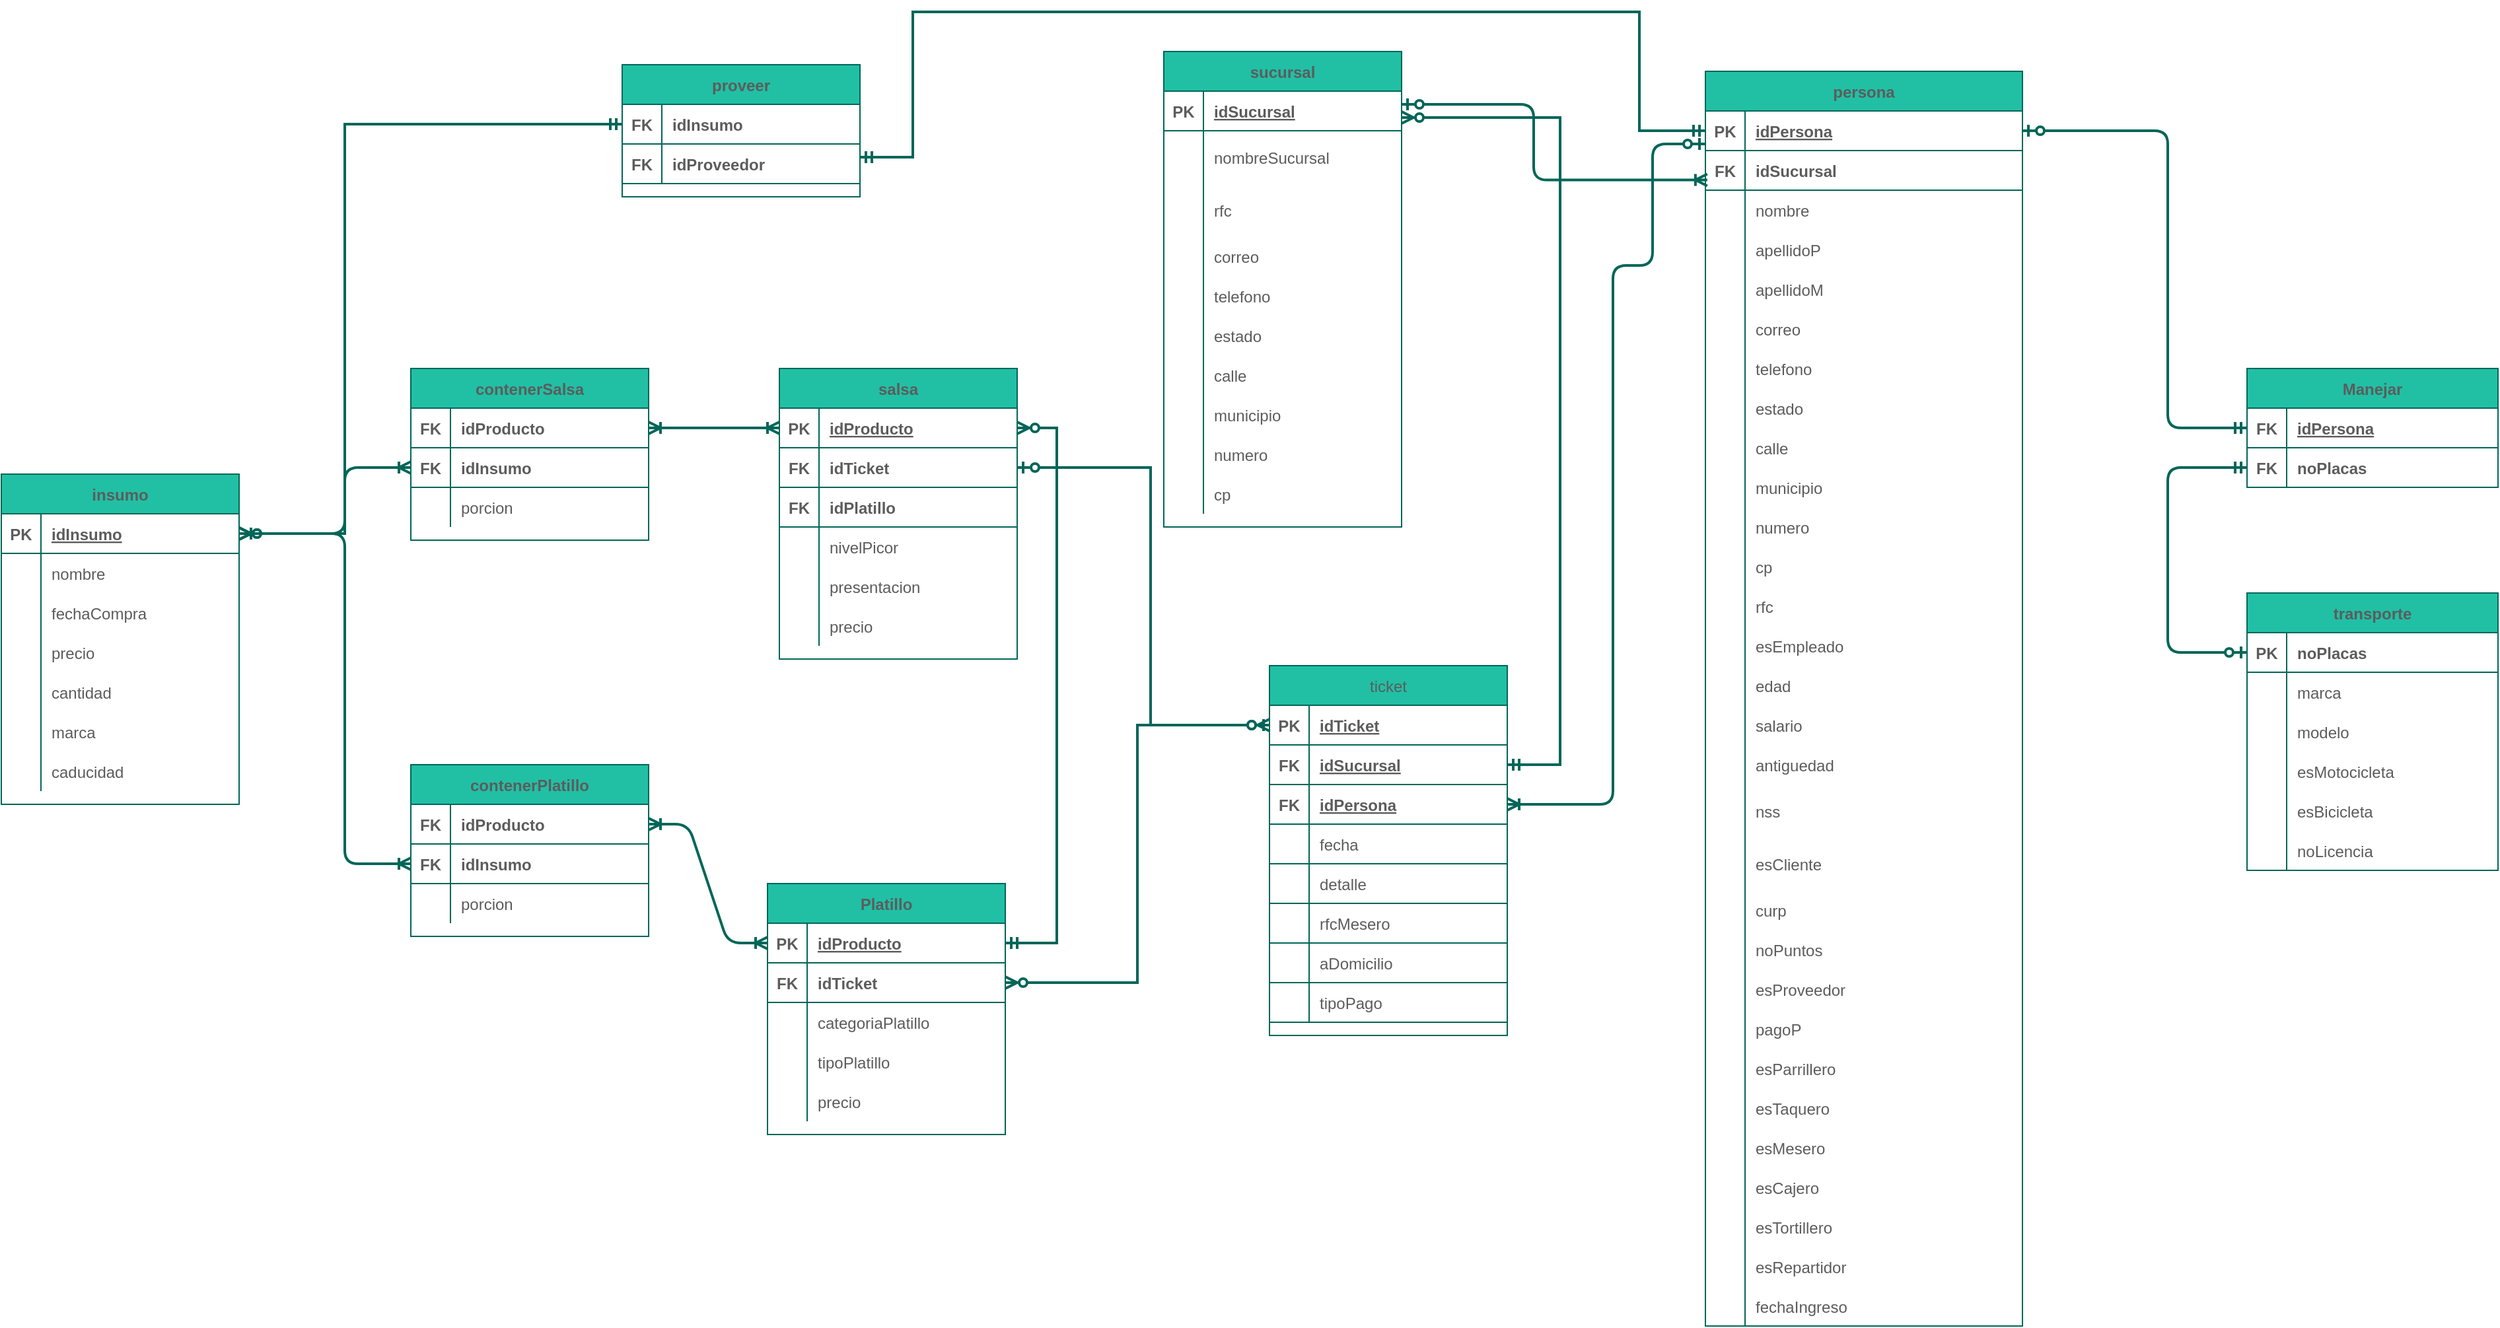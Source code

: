 <mxfile version="18.0.3" type="github">
  <diagram id="D1YjOLiaJOQR72I9zPLN" name="Page-1">
    <mxGraphModel dx="1650" dy="344" grid="1" gridSize="10" guides="1" tooltips="1" connect="1" arrows="1" fold="1" page="1" pageScale="1" pageWidth="850" pageHeight="1100" math="0" shadow="0">
      <root>
        <mxCell id="0" />
        <mxCell id="1" parent="0" />
        <mxCell id="duSf-hZFtGNgm-i89ioL-30" value="Platillo" style="shape=table;startSize=30;container=1;collapsible=1;childLayout=tableLayout;fixedRows=1;rowLines=0;fontStyle=1;align=center;resizeLast=1;fillColor=#21C0A5;strokeColor=#006658;fontColor=#5C5C5C;" parent="1" vertex="1">
          <mxGeometry x="80" y="760" width="180" height="190" as="geometry" />
        </mxCell>
        <mxCell id="duSf-hZFtGNgm-i89ioL-59" value="" style="shape=tableRow;horizontal=0;startSize=0;swimlaneHead=0;swimlaneBody=0;fillColor=none;collapsible=0;dropTarget=0;points=[[0,0.5],[1,0.5]];portConstraint=eastwest;top=0;left=0;right=0;bottom=1;strokeColor=#006658;fontColor=#5C5C5C;" parent="duSf-hZFtGNgm-i89ioL-30" vertex="1">
          <mxGeometry y="30" width="180" height="30" as="geometry" />
        </mxCell>
        <mxCell id="duSf-hZFtGNgm-i89ioL-60" value="PK" style="shape=partialRectangle;connectable=0;fillColor=none;top=0;left=0;bottom=0;right=0;fontStyle=1;overflow=hidden;strokeColor=#006658;fontColor=#5C5C5C;" parent="duSf-hZFtGNgm-i89ioL-59" vertex="1">
          <mxGeometry width="30" height="30" as="geometry">
            <mxRectangle width="30" height="30" as="alternateBounds" />
          </mxGeometry>
        </mxCell>
        <mxCell id="duSf-hZFtGNgm-i89ioL-61" value="idProducto" style="shape=partialRectangle;connectable=0;fillColor=none;top=0;left=0;bottom=0;right=0;align=left;spacingLeft=6;fontStyle=5;overflow=hidden;strokeColor=#006658;fontColor=#5C5C5C;" parent="duSf-hZFtGNgm-i89ioL-59" vertex="1">
          <mxGeometry x="30" width="150" height="30" as="geometry">
            <mxRectangle width="150" height="30" as="alternateBounds" />
          </mxGeometry>
        </mxCell>
        <mxCell id="duSf-hZFtGNgm-i89ioL-31" value="" style="shape=tableRow;horizontal=0;startSize=0;swimlaneHead=0;swimlaneBody=0;fillColor=none;collapsible=0;dropTarget=0;points=[[0,0.5],[1,0.5]];portConstraint=eastwest;top=0;left=0;right=0;bottom=1;strokeColor=#006658;fontColor=#5C5C5C;" parent="duSf-hZFtGNgm-i89ioL-30" vertex="1">
          <mxGeometry y="60" width="180" height="30" as="geometry" />
        </mxCell>
        <mxCell id="duSf-hZFtGNgm-i89ioL-32" value="FK" style="shape=partialRectangle;connectable=0;fillColor=none;top=0;left=0;bottom=0;right=0;fontStyle=1;overflow=hidden;strokeColor=#006658;fontColor=#5C5C5C;" parent="duSf-hZFtGNgm-i89ioL-31" vertex="1">
          <mxGeometry width="30" height="30" as="geometry">
            <mxRectangle width="30" height="30" as="alternateBounds" />
          </mxGeometry>
        </mxCell>
        <mxCell id="duSf-hZFtGNgm-i89ioL-33" value="idTicket" style="shape=partialRectangle;connectable=0;fillColor=none;top=0;left=0;bottom=0;right=0;align=left;spacingLeft=6;fontStyle=1;overflow=hidden;strokeColor=#006658;fontColor=#5C5C5C;" parent="duSf-hZFtGNgm-i89ioL-31" vertex="1">
          <mxGeometry x="30" width="150" height="30" as="geometry">
            <mxRectangle width="150" height="30" as="alternateBounds" />
          </mxGeometry>
        </mxCell>
        <mxCell id="duSf-hZFtGNgm-i89ioL-40" value="" style="shape=tableRow;horizontal=0;startSize=0;swimlaneHead=0;swimlaneBody=0;fillColor=none;collapsible=0;dropTarget=0;points=[[0,0.5],[1,0.5]];portConstraint=eastwest;top=0;left=0;right=0;bottom=0;strokeColor=#006658;fontColor=#5C5C5C;" parent="duSf-hZFtGNgm-i89ioL-30" vertex="1">
          <mxGeometry y="90" width="180" height="30" as="geometry" />
        </mxCell>
        <mxCell id="duSf-hZFtGNgm-i89ioL-41" value="" style="shape=partialRectangle;connectable=0;fillColor=none;top=0;left=0;bottom=0;right=0;editable=1;overflow=hidden;strokeColor=#006658;fontColor=#5C5C5C;" parent="duSf-hZFtGNgm-i89ioL-40" vertex="1">
          <mxGeometry width="30" height="30" as="geometry">
            <mxRectangle width="30" height="30" as="alternateBounds" />
          </mxGeometry>
        </mxCell>
        <mxCell id="duSf-hZFtGNgm-i89ioL-42" value="categoriaPlatillo" style="shape=partialRectangle;connectable=0;fillColor=none;top=0;left=0;bottom=0;right=0;align=left;spacingLeft=6;overflow=hidden;strokeColor=#006658;fontColor=#5C5C5C;" parent="duSf-hZFtGNgm-i89ioL-40" vertex="1">
          <mxGeometry x="30" width="150" height="30" as="geometry">
            <mxRectangle width="150" height="30" as="alternateBounds" />
          </mxGeometry>
        </mxCell>
        <mxCell id="7MISisVkB7xxYQLn4bzH-26" value="" style="shape=tableRow;horizontal=0;startSize=0;swimlaneHead=0;swimlaneBody=0;fillColor=none;collapsible=0;dropTarget=0;points=[[0,0.5],[1,0.5]];portConstraint=eastwest;top=0;left=0;right=0;bottom=0;strokeColor=#006658;fontColor=#5C5C5C;" parent="duSf-hZFtGNgm-i89ioL-30" vertex="1">
          <mxGeometry y="120" width="180" height="30" as="geometry" />
        </mxCell>
        <mxCell id="7MISisVkB7xxYQLn4bzH-27" value="" style="shape=partialRectangle;connectable=0;fillColor=none;top=0;left=0;bottom=0;right=0;editable=1;overflow=hidden;strokeColor=#006658;fontColor=#5C5C5C;" parent="7MISisVkB7xxYQLn4bzH-26" vertex="1">
          <mxGeometry width="30" height="30" as="geometry">
            <mxRectangle width="30" height="30" as="alternateBounds" />
          </mxGeometry>
        </mxCell>
        <mxCell id="7MISisVkB7xxYQLn4bzH-28" value="tipoPlatillo" style="shape=partialRectangle;connectable=0;fillColor=none;top=0;left=0;bottom=0;right=0;align=left;spacingLeft=6;overflow=hidden;strokeColor=#006658;fontColor=#5C5C5C;" parent="7MISisVkB7xxYQLn4bzH-26" vertex="1">
          <mxGeometry x="30" width="150" height="30" as="geometry">
            <mxRectangle width="150" height="30" as="alternateBounds" />
          </mxGeometry>
        </mxCell>
        <mxCell id="duSf-hZFtGNgm-i89ioL-194" value="" style="shape=tableRow;horizontal=0;startSize=0;swimlaneHead=0;swimlaneBody=0;fillColor=none;collapsible=0;dropTarget=0;points=[[0,0.5],[1,0.5]];portConstraint=eastwest;top=0;left=0;right=0;bottom=0;strokeColor=#006658;fontColor=#5C5C5C;" parent="duSf-hZFtGNgm-i89ioL-30" vertex="1">
          <mxGeometry y="150" width="180" height="30" as="geometry" />
        </mxCell>
        <mxCell id="duSf-hZFtGNgm-i89ioL-195" value="" style="shape=partialRectangle;connectable=0;fillColor=none;top=0;left=0;bottom=0;right=0;editable=1;overflow=hidden;strokeColor=#006658;fontColor=#5C5C5C;" parent="duSf-hZFtGNgm-i89ioL-194" vertex="1">
          <mxGeometry width="30" height="30" as="geometry">
            <mxRectangle width="30" height="30" as="alternateBounds" />
          </mxGeometry>
        </mxCell>
        <mxCell id="duSf-hZFtGNgm-i89ioL-196" value="precio" style="shape=partialRectangle;connectable=0;fillColor=none;top=0;left=0;bottom=0;right=0;align=left;spacingLeft=6;overflow=hidden;strokeColor=#006658;fontColor=#5C5C5C;" parent="duSf-hZFtGNgm-i89ioL-194" vertex="1">
          <mxGeometry x="30" width="150" height="30" as="geometry">
            <mxRectangle width="150" height="30" as="alternateBounds" />
          </mxGeometry>
        </mxCell>
        <mxCell id="duSf-hZFtGNgm-i89ioL-62" value="salsa" style="shape=table;startSize=30;container=1;collapsible=1;childLayout=tableLayout;fixedRows=1;rowLines=0;fontStyle=1;align=center;resizeLast=1;fillColor=#21C0A5;strokeColor=#006658;fontColor=#5C5C5C;" parent="1" vertex="1">
          <mxGeometry x="89" y="370" width="180" height="220" as="geometry" />
        </mxCell>
        <mxCell id="duSf-hZFtGNgm-i89ioL-63" value="" style="shape=tableRow;horizontal=0;startSize=0;swimlaneHead=0;swimlaneBody=0;fillColor=none;collapsible=0;dropTarget=0;points=[[0,0.5],[1,0.5]];portConstraint=eastwest;top=0;left=0;right=0;bottom=1;strokeColor=#006658;fontColor=#5C5C5C;" parent="duSf-hZFtGNgm-i89ioL-62" vertex="1">
          <mxGeometry y="30" width="180" height="30" as="geometry" />
        </mxCell>
        <mxCell id="duSf-hZFtGNgm-i89ioL-64" value="PK" style="shape=partialRectangle;connectable=0;fillColor=none;top=0;left=0;bottom=0;right=0;fontStyle=1;overflow=hidden;strokeColor=#006658;fontColor=#5C5C5C;" parent="duSf-hZFtGNgm-i89ioL-63" vertex="1">
          <mxGeometry width="30" height="30" as="geometry">
            <mxRectangle width="30" height="30" as="alternateBounds" />
          </mxGeometry>
        </mxCell>
        <mxCell id="duSf-hZFtGNgm-i89ioL-65" value="idProducto" style="shape=partialRectangle;connectable=0;fillColor=none;top=0;left=0;bottom=0;right=0;align=left;spacingLeft=6;fontStyle=5;overflow=hidden;strokeColor=#006658;fontColor=#5C5C5C;" parent="duSf-hZFtGNgm-i89ioL-63" vertex="1">
          <mxGeometry x="30" width="150" height="30" as="geometry">
            <mxRectangle width="150" height="30" as="alternateBounds" />
          </mxGeometry>
        </mxCell>
        <mxCell id="duSf-hZFtGNgm-i89ioL-66" value="" style="shape=tableRow;horizontal=0;startSize=0;swimlaneHead=0;swimlaneBody=0;fillColor=none;collapsible=0;dropTarget=0;points=[[0,0.5],[1,0.5]];portConstraint=eastwest;top=0;left=0;right=0;bottom=1;strokeColor=#006658;fontColor=#5C5C5C;" parent="duSf-hZFtGNgm-i89ioL-62" vertex="1">
          <mxGeometry y="60" width="180" height="30" as="geometry" />
        </mxCell>
        <mxCell id="duSf-hZFtGNgm-i89ioL-67" value="FK" style="shape=partialRectangle;connectable=0;fillColor=none;top=0;left=0;bottom=0;right=0;fontStyle=1;overflow=hidden;strokeColor=#006658;fontColor=#5C5C5C;" parent="duSf-hZFtGNgm-i89ioL-66" vertex="1">
          <mxGeometry width="30" height="30" as="geometry">
            <mxRectangle width="30" height="30" as="alternateBounds" />
          </mxGeometry>
        </mxCell>
        <mxCell id="duSf-hZFtGNgm-i89ioL-68" value="idTicket" style="shape=partialRectangle;connectable=0;fillColor=none;top=0;left=0;bottom=0;right=0;align=left;spacingLeft=6;fontStyle=1;overflow=hidden;strokeColor=#006658;fontColor=#5C5C5C;" parent="duSf-hZFtGNgm-i89ioL-66" vertex="1">
          <mxGeometry x="30" width="150" height="30" as="geometry">
            <mxRectangle width="150" height="30" as="alternateBounds" />
          </mxGeometry>
        </mxCell>
        <mxCell id="KBWDn2KWn0gNy5DquL-4-4" value="" style="shape=tableRow;horizontal=0;startSize=0;swimlaneHead=0;swimlaneBody=0;fillColor=none;collapsible=0;dropTarget=0;points=[[0,0.5],[1,0.5]];portConstraint=eastwest;top=0;left=0;right=0;bottom=1;strokeColor=#006658;fontColor=#5C5C5C;" vertex="1" parent="duSf-hZFtGNgm-i89ioL-62">
          <mxGeometry y="90" width="180" height="30" as="geometry" />
        </mxCell>
        <mxCell id="KBWDn2KWn0gNy5DquL-4-5" value="FK" style="shape=partialRectangle;connectable=0;fillColor=none;top=0;left=0;bottom=0;right=0;fontStyle=1;overflow=hidden;strokeColor=#006658;fontColor=#5C5C5C;" vertex="1" parent="KBWDn2KWn0gNy5DquL-4-4">
          <mxGeometry width="30" height="30" as="geometry">
            <mxRectangle width="30" height="30" as="alternateBounds" />
          </mxGeometry>
        </mxCell>
        <mxCell id="KBWDn2KWn0gNy5DquL-4-6" value="idPlatillo" style="shape=partialRectangle;connectable=0;fillColor=none;top=0;left=0;bottom=0;right=0;align=left;spacingLeft=6;fontStyle=1;overflow=hidden;strokeColor=#006658;fontColor=#5C5C5C;" vertex="1" parent="KBWDn2KWn0gNy5DquL-4-4">
          <mxGeometry x="30" width="150" height="30" as="geometry">
            <mxRectangle width="150" height="30" as="alternateBounds" />
          </mxGeometry>
        </mxCell>
        <mxCell id="duSf-hZFtGNgm-i89ioL-69" value="" style="shape=tableRow;horizontal=0;startSize=0;swimlaneHead=0;swimlaneBody=0;fillColor=none;collapsible=0;dropTarget=0;points=[[0,0.5],[1,0.5]];portConstraint=eastwest;top=0;left=0;right=0;bottom=0;strokeColor=#006658;fontColor=#5C5C5C;" parent="duSf-hZFtGNgm-i89ioL-62" vertex="1">
          <mxGeometry y="120" width="180" height="30" as="geometry" />
        </mxCell>
        <mxCell id="duSf-hZFtGNgm-i89ioL-70" value="" style="shape=partialRectangle;connectable=0;fillColor=none;top=0;left=0;bottom=0;right=0;editable=1;overflow=hidden;strokeColor=#006658;fontColor=#5C5C5C;" parent="duSf-hZFtGNgm-i89ioL-69" vertex="1">
          <mxGeometry width="30" height="30" as="geometry">
            <mxRectangle width="30" height="30" as="alternateBounds" />
          </mxGeometry>
        </mxCell>
        <mxCell id="duSf-hZFtGNgm-i89ioL-71" value="nivelPicor" style="shape=partialRectangle;connectable=0;fillColor=none;top=0;left=0;bottom=0;right=0;align=left;spacingLeft=6;overflow=hidden;strokeColor=#006658;fontColor=#5C5C5C;" parent="duSf-hZFtGNgm-i89ioL-69" vertex="1">
          <mxGeometry x="30" width="150" height="30" as="geometry">
            <mxRectangle width="150" height="30" as="alternateBounds" />
          </mxGeometry>
        </mxCell>
        <mxCell id="duSf-hZFtGNgm-i89ioL-78" value="" style="shape=tableRow;horizontal=0;startSize=0;swimlaneHead=0;swimlaneBody=0;fillColor=none;collapsible=0;dropTarget=0;points=[[0,0.5],[1,0.5]];portConstraint=eastwest;top=0;left=0;right=0;bottom=0;strokeColor=#006658;fontColor=#5C5C5C;" parent="duSf-hZFtGNgm-i89ioL-62" vertex="1">
          <mxGeometry y="150" width="180" height="30" as="geometry" />
        </mxCell>
        <mxCell id="duSf-hZFtGNgm-i89ioL-79" value="" style="shape=partialRectangle;connectable=0;fillColor=none;top=0;left=0;bottom=0;right=0;editable=1;overflow=hidden;strokeColor=#006658;fontColor=#5C5C5C;" parent="duSf-hZFtGNgm-i89ioL-78" vertex="1">
          <mxGeometry width="30" height="30" as="geometry">
            <mxRectangle width="30" height="30" as="alternateBounds" />
          </mxGeometry>
        </mxCell>
        <mxCell id="duSf-hZFtGNgm-i89ioL-80" value="presentacion" style="shape=partialRectangle;connectable=0;fillColor=none;top=0;left=0;bottom=0;right=0;align=left;spacingLeft=6;overflow=hidden;strokeColor=#006658;fontColor=#5C5C5C;" parent="duSf-hZFtGNgm-i89ioL-78" vertex="1">
          <mxGeometry x="30" width="150" height="30" as="geometry">
            <mxRectangle width="150" height="30" as="alternateBounds" />
          </mxGeometry>
        </mxCell>
        <mxCell id="duSf-hZFtGNgm-i89ioL-75" value="" style="shape=tableRow;horizontal=0;startSize=0;swimlaneHead=0;swimlaneBody=0;fillColor=none;collapsible=0;dropTarget=0;points=[[0,0.5],[1,0.5]];portConstraint=eastwest;top=0;left=0;right=0;bottom=0;strokeColor=#006658;fontColor=#5C5C5C;" parent="duSf-hZFtGNgm-i89ioL-62" vertex="1">
          <mxGeometry y="180" width="180" height="30" as="geometry" />
        </mxCell>
        <mxCell id="duSf-hZFtGNgm-i89ioL-76" value="" style="shape=partialRectangle;connectable=0;fillColor=none;top=0;left=0;bottom=0;right=0;editable=1;overflow=hidden;strokeColor=#006658;fontColor=#5C5C5C;" parent="duSf-hZFtGNgm-i89ioL-75" vertex="1">
          <mxGeometry width="30" height="30" as="geometry">
            <mxRectangle width="30" height="30" as="alternateBounds" />
          </mxGeometry>
        </mxCell>
        <mxCell id="duSf-hZFtGNgm-i89ioL-77" value="precio" style="shape=partialRectangle;connectable=0;fillColor=none;top=0;left=0;bottom=0;right=0;align=left;spacingLeft=6;overflow=hidden;strokeColor=#006658;fontColor=#5C5C5C;" parent="duSf-hZFtGNgm-i89ioL-75" vertex="1">
          <mxGeometry x="30" width="150" height="30" as="geometry">
            <mxRectangle width="150" height="30" as="alternateBounds" />
          </mxGeometry>
        </mxCell>
        <mxCell id="duSf-hZFtGNgm-i89ioL-137" value="contenerPlatillo" style="shape=table;startSize=30;container=1;collapsible=1;childLayout=tableLayout;fixedRows=1;rowLines=0;fontStyle=1;align=center;resizeLast=1;fillColor=#21C0A5;strokeColor=#006658;fontColor=#5C5C5C;" parent="1" vertex="1">
          <mxGeometry x="-190" y="670" width="180" height="130" as="geometry" />
        </mxCell>
        <mxCell id="duSf-hZFtGNgm-i89ioL-141" value="" style="shape=tableRow;horizontal=0;startSize=0;swimlaneHead=0;swimlaneBody=0;fillColor=none;collapsible=0;dropTarget=0;points=[[0,0.5],[1,0.5]];portConstraint=eastwest;top=0;left=0;right=0;bottom=1;strokeColor=#006658;fontColor=#5C5C5C;" parent="duSf-hZFtGNgm-i89ioL-137" vertex="1">
          <mxGeometry y="30" width="180" height="30" as="geometry" />
        </mxCell>
        <mxCell id="duSf-hZFtGNgm-i89ioL-142" value="FK" style="shape=partialRectangle;connectable=0;fillColor=none;top=0;left=0;bottom=0;right=0;fontStyle=1;overflow=hidden;strokeColor=#006658;fontColor=#5C5C5C;" parent="duSf-hZFtGNgm-i89ioL-141" vertex="1">
          <mxGeometry width="30" height="30" as="geometry">
            <mxRectangle width="30" height="30" as="alternateBounds" />
          </mxGeometry>
        </mxCell>
        <mxCell id="duSf-hZFtGNgm-i89ioL-143" value="idProducto" style="shape=partialRectangle;connectable=0;fillColor=none;top=0;left=0;bottom=0;right=0;align=left;spacingLeft=6;fontStyle=1;overflow=hidden;strokeColor=#006658;fontColor=#5C5C5C;" parent="duSf-hZFtGNgm-i89ioL-141" vertex="1">
          <mxGeometry x="30" width="150" height="30" as="geometry">
            <mxRectangle width="150" height="30" as="alternateBounds" />
          </mxGeometry>
        </mxCell>
        <mxCell id="duSf-hZFtGNgm-i89ioL-162" value="" style="shape=tableRow;horizontal=0;startSize=0;swimlaneHead=0;swimlaneBody=0;fillColor=none;collapsible=0;dropTarget=0;points=[[0,0.5],[1,0.5]];portConstraint=eastwest;top=0;left=0;right=0;bottom=1;strokeColor=#006658;fontColor=#5C5C5C;" parent="duSf-hZFtGNgm-i89ioL-137" vertex="1">
          <mxGeometry y="60" width="180" height="30" as="geometry" />
        </mxCell>
        <mxCell id="duSf-hZFtGNgm-i89ioL-163" value="FK" style="shape=partialRectangle;connectable=0;fillColor=none;top=0;left=0;bottom=0;right=0;fontStyle=1;overflow=hidden;strokeColor=#006658;fontColor=#5C5C5C;" parent="duSf-hZFtGNgm-i89ioL-162" vertex="1">
          <mxGeometry width="30" height="30" as="geometry">
            <mxRectangle width="30" height="30" as="alternateBounds" />
          </mxGeometry>
        </mxCell>
        <mxCell id="duSf-hZFtGNgm-i89ioL-164" value="idInsumo" style="shape=partialRectangle;connectable=0;fillColor=none;top=0;left=0;bottom=0;right=0;align=left;spacingLeft=6;fontStyle=1;overflow=hidden;strokeColor=#006658;fontColor=#5C5C5C;" parent="duSf-hZFtGNgm-i89ioL-162" vertex="1">
          <mxGeometry x="30" width="150" height="30" as="geometry">
            <mxRectangle width="150" height="30" as="alternateBounds" />
          </mxGeometry>
        </mxCell>
        <mxCell id="duSf-hZFtGNgm-i89ioL-144" value="" style="shape=tableRow;horizontal=0;startSize=0;swimlaneHead=0;swimlaneBody=0;fillColor=none;collapsible=0;dropTarget=0;points=[[0,0.5],[1,0.5]];portConstraint=eastwest;top=0;left=0;right=0;bottom=0;strokeColor=#006658;fontColor=#5C5C5C;" parent="duSf-hZFtGNgm-i89ioL-137" vertex="1">
          <mxGeometry y="90" width="180" height="30" as="geometry" />
        </mxCell>
        <mxCell id="duSf-hZFtGNgm-i89ioL-145" value="" style="shape=partialRectangle;connectable=0;fillColor=none;top=0;left=0;bottom=0;right=0;editable=1;overflow=hidden;strokeColor=#006658;fontColor=#5C5C5C;" parent="duSf-hZFtGNgm-i89ioL-144" vertex="1">
          <mxGeometry width="30" height="30" as="geometry">
            <mxRectangle width="30" height="30" as="alternateBounds" />
          </mxGeometry>
        </mxCell>
        <mxCell id="duSf-hZFtGNgm-i89ioL-146" value="porcion" style="shape=partialRectangle;connectable=0;fillColor=none;top=0;left=0;bottom=0;right=0;align=left;spacingLeft=6;overflow=hidden;strokeColor=#006658;fontColor=#5C5C5C;" parent="duSf-hZFtGNgm-i89ioL-144" vertex="1">
          <mxGeometry x="30" width="150" height="30" as="geometry">
            <mxRectangle width="150" height="30" as="alternateBounds" />
          </mxGeometry>
        </mxCell>
        <mxCell id="duSf-hZFtGNgm-i89ioL-165" value="contenerSalsa" style="shape=table;startSize=30;container=1;collapsible=1;childLayout=tableLayout;fixedRows=1;rowLines=0;fontStyle=1;align=center;resizeLast=1;fillColor=#21C0A5;strokeColor=#006658;fontColor=#5C5C5C;" parent="1" vertex="1">
          <mxGeometry x="-190" y="370" width="180" height="130" as="geometry" />
        </mxCell>
        <mxCell id="duSf-hZFtGNgm-i89ioL-166" value="" style="shape=tableRow;horizontal=0;startSize=0;swimlaneHead=0;swimlaneBody=0;fillColor=none;collapsible=0;dropTarget=0;points=[[0,0.5],[1,0.5]];portConstraint=eastwest;top=0;left=0;right=0;bottom=1;strokeColor=#006658;fontColor=#5C5C5C;" parent="duSf-hZFtGNgm-i89ioL-165" vertex="1">
          <mxGeometry y="30" width="180" height="30" as="geometry" />
        </mxCell>
        <mxCell id="duSf-hZFtGNgm-i89ioL-167" value="FK" style="shape=partialRectangle;connectable=0;fillColor=none;top=0;left=0;bottom=0;right=0;fontStyle=1;overflow=hidden;strokeColor=#006658;fontColor=#5C5C5C;" parent="duSf-hZFtGNgm-i89ioL-166" vertex="1">
          <mxGeometry width="30" height="30" as="geometry">
            <mxRectangle width="30" height="30" as="alternateBounds" />
          </mxGeometry>
        </mxCell>
        <mxCell id="duSf-hZFtGNgm-i89ioL-168" value="idProducto" style="shape=partialRectangle;connectable=0;fillColor=none;top=0;left=0;bottom=0;right=0;align=left;spacingLeft=6;fontStyle=1;overflow=hidden;strokeColor=#006658;fontColor=#5C5C5C;" parent="duSf-hZFtGNgm-i89ioL-166" vertex="1">
          <mxGeometry x="30" width="150" height="30" as="geometry">
            <mxRectangle width="150" height="30" as="alternateBounds" />
          </mxGeometry>
        </mxCell>
        <mxCell id="duSf-hZFtGNgm-i89ioL-169" value="" style="shape=tableRow;horizontal=0;startSize=0;swimlaneHead=0;swimlaneBody=0;fillColor=none;collapsible=0;dropTarget=0;points=[[0,0.5],[1,0.5]];portConstraint=eastwest;top=0;left=0;right=0;bottom=1;strokeColor=#006658;fontColor=#5C5C5C;" parent="duSf-hZFtGNgm-i89ioL-165" vertex="1">
          <mxGeometry y="60" width="180" height="30" as="geometry" />
        </mxCell>
        <mxCell id="duSf-hZFtGNgm-i89ioL-170" value="FK" style="shape=partialRectangle;connectable=0;fillColor=none;top=0;left=0;bottom=0;right=0;fontStyle=1;overflow=hidden;strokeColor=#006658;fontColor=#5C5C5C;" parent="duSf-hZFtGNgm-i89ioL-169" vertex="1">
          <mxGeometry width="30" height="30" as="geometry">
            <mxRectangle width="30" height="30" as="alternateBounds" />
          </mxGeometry>
        </mxCell>
        <mxCell id="duSf-hZFtGNgm-i89ioL-171" value="idInsumo" style="shape=partialRectangle;connectable=0;fillColor=none;top=0;left=0;bottom=0;right=0;align=left;spacingLeft=6;fontStyle=1;overflow=hidden;strokeColor=#006658;fontColor=#5C5C5C;" parent="duSf-hZFtGNgm-i89ioL-169" vertex="1">
          <mxGeometry x="30" width="150" height="30" as="geometry">
            <mxRectangle width="150" height="30" as="alternateBounds" />
          </mxGeometry>
        </mxCell>
        <mxCell id="duSf-hZFtGNgm-i89ioL-175" value="" style="shape=tableRow;horizontal=0;startSize=0;swimlaneHead=0;swimlaneBody=0;fillColor=none;collapsible=0;dropTarget=0;points=[[0,0.5],[1,0.5]];portConstraint=eastwest;top=0;left=0;right=0;bottom=0;strokeColor=#006658;fontColor=#5C5C5C;" parent="duSf-hZFtGNgm-i89ioL-165" vertex="1">
          <mxGeometry y="90" width="180" height="30" as="geometry" />
        </mxCell>
        <mxCell id="duSf-hZFtGNgm-i89ioL-176" value="" style="shape=partialRectangle;connectable=0;fillColor=none;top=0;left=0;bottom=0;right=0;editable=1;overflow=hidden;strokeColor=#006658;fontColor=#5C5C5C;" parent="duSf-hZFtGNgm-i89ioL-175" vertex="1">
          <mxGeometry width="30" height="30" as="geometry">
            <mxRectangle width="30" height="30" as="alternateBounds" />
          </mxGeometry>
        </mxCell>
        <mxCell id="duSf-hZFtGNgm-i89ioL-177" value="porcion" style="shape=partialRectangle;connectable=0;fillColor=none;top=0;left=0;bottom=0;right=0;align=left;spacingLeft=6;overflow=hidden;strokeColor=#006658;fontColor=#5C5C5C;" parent="duSf-hZFtGNgm-i89ioL-175" vertex="1">
          <mxGeometry x="30" width="150" height="30" as="geometry">
            <mxRectangle width="150" height="30" as="alternateBounds" />
          </mxGeometry>
        </mxCell>
        <mxCell id="duSf-hZFtGNgm-i89ioL-178" value="" style="edgeStyle=orthogonalEdgeStyle;fontSize=12;html=1;endArrow=ERzeroToMany;startArrow=ERzeroToOne;rounded=0;exitX=0;exitY=0.5;exitDx=0;exitDy=0;strokeColor=#006658;fontColor=#5C5C5C;strokeWidth=2;" parent="1" source="LIT__MIXPKO50_mJP9rC-2" target="duSf-hZFtGNgm-i89ioL-31" edge="1">
          <mxGeometry width="100" height="100" relative="1" as="geometry">
            <mxPoint x="380" y="595" as="sourcePoint" />
            <mxPoint x="290" y="840" as="targetPoint" />
            <Array as="points">
              <mxPoint x="360" y="640" />
              <mxPoint x="360" y="835" />
            </Array>
          </mxGeometry>
        </mxCell>
        <mxCell id="duSf-hZFtGNgm-i89ioL-180" value="" style="edgeStyle=orthogonalEdgeStyle;fontSize=12;html=1;endArrow=ERzeroToMany;startArrow=ERzeroToOne;rounded=0;entryX=0;entryY=0.5;entryDx=0;entryDy=0;strokeColor=#006658;fontColor=#5C5C5C;strokeWidth=2;" parent="1" source="duSf-hZFtGNgm-i89ioL-66" target="LIT__MIXPKO50_mJP9rC-2" edge="1">
          <mxGeometry width="100" height="100" relative="1" as="geometry">
            <mxPoint x="280" y="545" as="sourcePoint" />
            <mxPoint x="380" y="445" as="targetPoint" />
            <Array as="points">
              <mxPoint x="370" y="445" />
              <mxPoint x="370" y="640" />
            </Array>
          </mxGeometry>
        </mxCell>
        <mxCell id="duSf-hZFtGNgm-i89ioL-181" value="insumo" style="shape=table;startSize=30;container=1;collapsible=1;childLayout=tableLayout;fixedRows=1;rowLines=0;fontStyle=1;align=center;resizeLast=1;fillColor=#21C0A5;strokeColor=#006658;fontColor=#5C5C5C;" parent="1" vertex="1">
          <mxGeometry x="-500" y="450" width="180" height="250" as="geometry" />
        </mxCell>
        <mxCell id="duSf-hZFtGNgm-i89ioL-182" value="" style="shape=tableRow;horizontal=0;startSize=0;swimlaneHead=0;swimlaneBody=0;fillColor=none;collapsible=0;dropTarget=0;points=[[0,0.5],[1,0.5]];portConstraint=eastwest;top=0;left=0;right=0;bottom=1;strokeColor=#006658;fontColor=#5C5C5C;" parent="duSf-hZFtGNgm-i89ioL-181" vertex="1">
          <mxGeometry y="30" width="180" height="30" as="geometry" />
        </mxCell>
        <mxCell id="duSf-hZFtGNgm-i89ioL-183" value="PK" style="shape=partialRectangle;connectable=0;fillColor=none;top=0;left=0;bottom=0;right=0;fontStyle=1;overflow=hidden;strokeColor=#006658;fontColor=#5C5C5C;" parent="duSf-hZFtGNgm-i89ioL-182" vertex="1">
          <mxGeometry width="30" height="30" as="geometry">
            <mxRectangle width="30" height="30" as="alternateBounds" />
          </mxGeometry>
        </mxCell>
        <mxCell id="duSf-hZFtGNgm-i89ioL-184" value="idInsumo" style="shape=partialRectangle;connectable=0;fillColor=none;top=0;left=0;bottom=0;right=0;align=left;spacingLeft=6;fontStyle=5;overflow=hidden;strokeColor=#006658;fontColor=#5C5C5C;" parent="duSf-hZFtGNgm-i89ioL-182" vertex="1">
          <mxGeometry x="30" width="150" height="30" as="geometry">
            <mxRectangle width="150" height="30" as="alternateBounds" />
          </mxGeometry>
        </mxCell>
        <mxCell id="duSf-hZFtGNgm-i89ioL-185" value="" style="shape=tableRow;horizontal=0;startSize=0;swimlaneHead=0;swimlaneBody=0;fillColor=none;collapsible=0;dropTarget=0;points=[[0,0.5],[1,0.5]];portConstraint=eastwest;top=0;left=0;right=0;bottom=0;strokeColor=#006658;fontColor=#5C5C5C;" parent="duSf-hZFtGNgm-i89ioL-181" vertex="1">
          <mxGeometry y="60" width="180" height="30" as="geometry" />
        </mxCell>
        <mxCell id="duSf-hZFtGNgm-i89ioL-186" value="" style="shape=partialRectangle;connectable=0;fillColor=none;top=0;left=0;bottom=0;right=0;editable=1;overflow=hidden;strokeColor=#006658;fontColor=#5C5C5C;" parent="duSf-hZFtGNgm-i89ioL-185" vertex="1">
          <mxGeometry width="30" height="30" as="geometry">
            <mxRectangle width="30" height="30" as="alternateBounds" />
          </mxGeometry>
        </mxCell>
        <mxCell id="duSf-hZFtGNgm-i89ioL-187" value="nombre" style="shape=partialRectangle;connectable=0;fillColor=none;top=0;left=0;bottom=0;right=0;align=left;spacingLeft=6;overflow=hidden;strokeColor=#006658;fontColor=#5C5C5C;" parent="duSf-hZFtGNgm-i89ioL-185" vertex="1">
          <mxGeometry x="30" width="150" height="30" as="geometry">
            <mxRectangle width="150" height="30" as="alternateBounds" />
          </mxGeometry>
        </mxCell>
        <mxCell id="duSf-hZFtGNgm-i89ioL-188" value="" style="shape=tableRow;horizontal=0;startSize=0;swimlaneHead=0;swimlaneBody=0;fillColor=none;collapsible=0;dropTarget=0;points=[[0,0.5],[1,0.5]];portConstraint=eastwest;top=0;left=0;right=0;bottom=0;strokeColor=#006658;fontColor=#5C5C5C;" parent="duSf-hZFtGNgm-i89ioL-181" vertex="1">
          <mxGeometry y="90" width="180" height="30" as="geometry" />
        </mxCell>
        <mxCell id="duSf-hZFtGNgm-i89ioL-189" value="" style="shape=partialRectangle;connectable=0;fillColor=none;top=0;left=0;bottom=0;right=0;editable=1;overflow=hidden;strokeColor=#006658;fontColor=#5C5C5C;" parent="duSf-hZFtGNgm-i89ioL-188" vertex="1">
          <mxGeometry width="30" height="30" as="geometry">
            <mxRectangle width="30" height="30" as="alternateBounds" />
          </mxGeometry>
        </mxCell>
        <mxCell id="duSf-hZFtGNgm-i89ioL-190" value="fechaCompra" style="shape=partialRectangle;connectable=0;fillColor=none;top=0;left=0;bottom=0;right=0;align=left;spacingLeft=6;overflow=hidden;strokeColor=#006658;fontColor=#5C5C5C;" parent="duSf-hZFtGNgm-i89ioL-188" vertex="1">
          <mxGeometry x="30" width="150" height="30" as="geometry">
            <mxRectangle width="150" height="30" as="alternateBounds" />
          </mxGeometry>
        </mxCell>
        <mxCell id="duSf-hZFtGNgm-i89ioL-191" value="" style="shape=tableRow;horizontal=0;startSize=0;swimlaneHead=0;swimlaneBody=0;fillColor=none;collapsible=0;dropTarget=0;points=[[0,0.5],[1,0.5]];portConstraint=eastwest;top=0;left=0;right=0;bottom=0;strokeColor=#006658;fontColor=#5C5C5C;" parent="duSf-hZFtGNgm-i89ioL-181" vertex="1">
          <mxGeometry y="120" width="180" height="30" as="geometry" />
        </mxCell>
        <mxCell id="duSf-hZFtGNgm-i89ioL-192" value="" style="shape=partialRectangle;connectable=0;fillColor=none;top=0;left=0;bottom=0;right=0;editable=1;overflow=hidden;strokeColor=#006658;fontColor=#5C5C5C;" parent="duSf-hZFtGNgm-i89ioL-191" vertex="1">
          <mxGeometry width="30" height="30" as="geometry">
            <mxRectangle width="30" height="30" as="alternateBounds" />
          </mxGeometry>
        </mxCell>
        <mxCell id="duSf-hZFtGNgm-i89ioL-193" value="precio" style="shape=partialRectangle;connectable=0;fillColor=none;top=0;left=0;bottom=0;right=0;align=left;spacingLeft=6;overflow=hidden;strokeColor=#006658;fontColor=#5C5C5C;" parent="duSf-hZFtGNgm-i89ioL-191" vertex="1">
          <mxGeometry x="30" width="150" height="30" as="geometry">
            <mxRectangle width="150" height="30" as="alternateBounds" />
          </mxGeometry>
        </mxCell>
        <mxCell id="duSf-hZFtGNgm-i89ioL-203" value="" style="shape=tableRow;horizontal=0;startSize=0;swimlaneHead=0;swimlaneBody=0;fillColor=none;collapsible=0;dropTarget=0;points=[[0,0.5],[1,0.5]];portConstraint=eastwest;top=0;left=0;right=0;bottom=0;strokeColor=#006658;fontColor=#5C5C5C;" parent="duSf-hZFtGNgm-i89ioL-181" vertex="1">
          <mxGeometry y="150" width="180" height="30" as="geometry" />
        </mxCell>
        <mxCell id="duSf-hZFtGNgm-i89ioL-204" value="" style="shape=partialRectangle;connectable=0;fillColor=none;top=0;left=0;bottom=0;right=0;editable=1;overflow=hidden;strokeColor=#006658;fontColor=#5C5C5C;" parent="duSf-hZFtGNgm-i89ioL-203" vertex="1">
          <mxGeometry width="30" height="30" as="geometry">
            <mxRectangle width="30" height="30" as="alternateBounds" />
          </mxGeometry>
        </mxCell>
        <mxCell id="duSf-hZFtGNgm-i89ioL-205" value="cantidad" style="shape=partialRectangle;connectable=0;fillColor=none;top=0;left=0;bottom=0;right=0;align=left;spacingLeft=6;overflow=hidden;strokeColor=#006658;fontColor=#5C5C5C;" parent="duSf-hZFtGNgm-i89ioL-203" vertex="1">
          <mxGeometry x="30" width="150" height="30" as="geometry">
            <mxRectangle width="150" height="30" as="alternateBounds" />
          </mxGeometry>
        </mxCell>
        <mxCell id="duSf-hZFtGNgm-i89ioL-200" value="" style="shape=tableRow;horizontal=0;startSize=0;swimlaneHead=0;swimlaneBody=0;fillColor=none;collapsible=0;dropTarget=0;points=[[0,0.5],[1,0.5]];portConstraint=eastwest;top=0;left=0;right=0;bottom=0;strokeColor=#006658;fontColor=#5C5C5C;" parent="duSf-hZFtGNgm-i89ioL-181" vertex="1">
          <mxGeometry y="180" width="180" height="30" as="geometry" />
        </mxCell>
        <mxCell id="duSf-hZFtGNgm-i89ioL-201" value="" style="shape=partialRectangle;connectable=0;fillColor=none;top=0;left=0;bottom=0;right=0;editable=1;overflow=hidden;strokeColor=#006658;fontColor=#5C5C5C;" parent="duSf-hZFtGNgm-i89ioL-200" vertex="1">
          <mxGeometry width="30" height="30" as="geometry">
            <mxRectangle width="30" height="30" as="alternateBounds" />
          </mxGeometry>
        </mxCell>
        <mxCell id="duSf-hZFtGNgm-i89ioL-202" value="marca" style="shape=partialRectangle;connectable=0;fillColor=none;top=0;left=0;bottom=0;right=0;align=left;spacingLeft=6;overflow=hidden;strokeColor=#006658;fontColor=#5C5C5C;" parent="duSf-hZFtGNgm-i89ioL-200" vertex="1">
          <mxGeometry x="30" width="150" height="30" as="geometry">
            <mxRectangle width="150" height="30" as="alternateBounds" />
          </mxGeometry>
        </mxCell>
        <mxCell id="duSf-hZFtGNgm-i89ioL-197" value="" style="shape=tableRow;horizontal=0;startSize=0;swimlaneHead=0;swimlaneBody=0;fillColor=none;collapsible=0;dropTarget=0;points=[[0,0.5],[1,0.5]];portConstraint=eastwest;top=0;left=0;right=0;bottom=0;strokeColor=#006658;fontColor=#5C5C5C;" parent="duSf-hZFtGNgm-i89ioL-181" vertex="1">
          <mxGeometry y="210" width="180" height="30" as="geometry" />
        </mxCell>
        <mxCell id="duSf-hZFtGNgm-i89ioL-198" value="" style="shape=partialRectangle;connectable=0;fillColor=none;top=0;left=0;bottom=0;right=0;editable=1;overflow=hidden;strokeColor=#006658;fontColor=#5C5C5C;" parent="duSf-hZFtGNgm-i89ioL-197" vertex="1">
          <mxGeometry width="30" height="30" as="geometry">
            <mxRectangle width="30" height="30" as="alternateBounds" />
          </mxGeometry>
        </mxCell>
        <mxCell id="duSf-hZFtGNgm-i89ioL-199" value="caducidad" style="shape=partialRectangle;connectable=0;fillColor=none;top=0;left=0;bottom=0;right=0;align=left;spacingLeft=6;overflow=hidden;strokeColor=#006658;fontColor=#5C5C5C;" parent="duSf-hZFtGNgm-i89ioL-197" vertex="1">
          <mxGeometry x="30" width="150" height="30" as="geometry">
            <mxRectangle width="150" height="30" as="alternateBounds" />
          </mxGeometry>
        </mxCell>
        <mxCell id="duSf-hZFtGNgm-i89ioL-208" value="" style="edgeStyle=orthogonalEdgeStyle;fontSize=12;html=1;endArrow=ERoneToMany;startArrow=ERzeroToMany;rounded=1;sketch=0;fontColor=#5C5C5C;strokeColor=#006658;fillColor=#21C0A5;exitX=1;exitY=0.5;exitDx=0;exitDy=0;entryX=0;entryY=0.5;entryDx=0;entryDy=0;strokeWidth=2;" parent="1" source="duSf-hZFtGNgm-i89ioL-182" target="duSf-hZFtGNgm-i89ioL-169" edge="1">
          <mxGeometry width="100" height="100" relative="1" as="geometry">
            <mxPoint x="-160" y="630" as="sourcePoint" />
            <mxPoint x="-200" y="460" as="targetPoint" />
            <Array as="points">
              <mxPoint x="-240" y="495" />
              <mxPoint x="-240" y="445" />
            </Array>
          </mxGeometry>
        </mxCell>
        <mxCell id="duSf-hZFtGNgm-i89ioL-209" value="" style="edgeStyle=entityRelationEdgeStyle;fontSize=12;html=1;endArrow=ERoneToMany;startArrow=ERoneToMany;rounded=1;sketch=0;fontColor=#5C5C5C;strokeColor=#006658;fillColor=#21C0A5;curved=0;exitX=1;exitY=0.5;exitDx=0;exitDy=0;entryX=0;entryY=0.5;entryDx=0;entryDy=0;strokeWidth=2;" parent="1" source="duSf-hZFtGNgm-i89ioL-166" target="duSf-hZFtGNgm-i89ioL-63" edge="1">
          <mxGeometry width="100" height="100" relative="1" as="geometry">
            <mxPoint x="10" y="410" as="sourcePoint" />
            <mxPoint x="110" y="310" as="targetPoint" />
          </mxGeometry>
        </mxCell>
        <mxCell id="duSf-hZFtGNgm-i89ioL-210" value="" style="edgeStyle=entityRelationEdgeStyle;fontSize=12;html=1;endArrow=ERoneToMany;startArrow=ERoneToMany;rounded=1;sketch=0;fontColor=#5C5C5C;strokeColor=#006658;fillColor=#21C0A5;curved=0;exitX=1;exitY=0.5;exitDx=0;exitDy=0;entryX=0;entryY=0.5;entryDx=0;entryDy=0;strokeWidth=2;" parent="1" source="duSf-hZFtGNgm-i89ioL-141" target="duSf-hZFtGNgm-i89ioL-59" edge="1">
          <mxGeometry width="100" height="100" relative="1" as="geometry">
            <mxPoint y="650.0" as="sourcePoint" />
            <mxPoint x="100" y="650.0" as="targetPoint" />
          </mxGeometry>
        </mxCell>
        <mxCell id="duSf-hZFtGNgm-i89ioL-211" value="" style="edgeStyle=orthogonalEdgeStyle;fontSize=12;html=1;endArrow=ERoneToMany;startArrow=ERzeroToMany;rounded=1;sketch=0;fontColor=#5C5C5C;strokeColor=#006658;fillColor=#21C0A5;exitX=1;exitY=0.5;exitDx=0;exitDy=0;entryX=0;entryY=0.5;entryDx=0;entryDy=0;strokeWidth=2;" parent="1" source="duSf-hZFtGNgm-i89ioL-182" target="duSf-hZFtGNgm-i89ioL-162" edge="1">
          <mxGeometry width="100" height="100" relative="1" as="geometry">
            <mxPoint x="-310" y="660" as="sourcePoint" />
            <mxPoint x="-210" y="560" as="targetPoint" />
            <Array as="points">
              <mxPoint x="-240" y="495" />
              <mxPoint x="-240" y="745" />
            </Array>
          </mxGeometry>
        </mxCell>
        <mxCell id="cqFI2xUAyVj9pt30RkWu-1" value="persona" style="shape=table;startSize=30;container=1;collapsible=1;childLayout=tableLayout;fixedRows=1;rowLines=0;fontStyle=1;align=center;resizeLast=1;fillColor=#21C0A5;strokeColor=#006658;fontColor=#5C5C5C;" parent="1" vertex="1">
          <mxGeometry x="790" y="145" width="240" height="950" as="geometry" />
        </mxCell>
        <mxCell id="cqFI2xUAyVj9pt30RkWu-2" value="" style="shape=tableRow;horizontal=0;startSize=0;swimlaneHead=0;swimlaneBody=0;fillColor=none;collapsible=0;dropTarget=0;points=[[0,0.5],[1,0.5]];portConstraint=eastwest;top=0;left=0;right=0;bottom=1;strokeColor=#006658;fontColor=#5C5C5C;" parent="cqFI2xUAyVj9pt30RkWu-1" vertex="1">
          <mxGeometry y="30" width="240" height="30" as="geometry" />
        </mxCell>
        <mxCell id="cqFI2xUAyVj9pt30RkWu-3" value="PK" style="shape=partialRectangle;connectable=0;fillColor=none;top=0;left=0;bottom=0;right=0;fontStyle=1;overflow=hidden;strokeColor=#006658;fontColor=#5C5C5C;" parent="cqFI2xUAyVj9pt30RkWu-2" vertex="1">
          <mxGeometry width="30" height="30" as="geometry">
            <mxRectangle width="30" height="30" as="alternateBounds" />
          </mxGeometry>
        </mxCell>
        <mxCell id="cqFI2xUAyVj9pt30RkWu-4" value="idPersona" style="shape=partialRectangle;connectable=0;fillColor=none;top=0;left=0;bottom=0;right=0;align=left;spacingLeft=6;fontStyle=5;overflow=hidden;strokeColor=#006658;fontColor=#5C5C5C;" parent="cqFI2xUAyVj9pt30RkWu-2" vertex="1">
          <mxGeometry x="30" width="210" height="30" as="geometry">
            <mxRectangle width="210" height="30" as="alternateBounds" />
          </mxGeometry>
        </mxCell>
        <mxCell id="cqFI2xUAyVj9pt30RkWu-5" value="" style="shape=tableRow;horizontal=0;startSize=0;swimlaneHead=0;swimlaneBody=0;fillColor=none;collapsible=0;dropTarget=0;points=[[0,0.5],[1,0.5]];portConstraint=eastwest;top=0;left=0;right=0;bottom=1;strokeColor=#006658;fontColor=#5C5C5C;" parent="cqFI2xUAyVj9pt30RkWu-1" vertex="1">
          <mxGeometry y="60" width="240" height="30" as="geometry" />
        </mxCell>
        <mxCell id="cqFI2xUAyVj9pt30RkWu-6" value="FK" style="shape=partialRectangle;connectable=0;fillColor=none;top=0;left=0;bottom=0;right=0;fontStyle=1;overflow=hidden;strokeColor=#006658;fontColor=#5C5C5C;" parent="cqFI2xUAyVj9pt30RkWu-5" vertex="1">
          <mxGeometry width="30" height="30" as="geometry">
            <mxRectangle width="30" height="30" as="alternateBounds" />
          </mxGeometry>
        </mxCell>
        <mxCell id="cqFI2xUAyVj9pt30RkWu-7" value="idSucursal" style="shape=partialRectangle;connectable=0;fillColor=none;top=0;left=0;bottom=0;right=0;align=left;spacingLeft=6;fontStyle=1;overflow=hidden;strokeColor=#006658;fontColor=#5C5C5C;" parent="cqFI2xUAyVj9pt30RkWu-5" vertex="1">
          <mxGeometry x="30" width="210" height="30" as="geometry">
            <mxRectangle width="210" height="30" as="alternateBounds" />
          </mxGeometry>
        </mxCell>
        <mxCell id="cqFI2xUAyVj9pt30RkWu-14" value="" style="shape=tableRow;horizontal=0;startSize=0;swimlaneHead=0;swimlaneBody=0;fillColor=none;collapsible=0;dropTarget=0;points=[[0,0.5],[1,0.5]];portConstraint=eastwest;top=0;left=0;right=0;bottom=0;strokeColor=#006658;fontColor=#5C5C5C;" parent="cqFI2xUAyVj9pt30RkWu-1" vertex="1">
          <mxGeometry y="90" width="240" height="30" as="geometry" />
        </mxCell>
        <mxCell id="cqFI2xUAyVj9pt30RkWu-15" value="" style="shape=partialRectangle;connectable=0;fillColor=none;top=0;left=0;bottom=0;right=0;editable=1;overflow=hidden;strokeColor=#006658;fontColor=#5C5C5C;" parent="cqFI2xUAyVj9pt30RkWu-14" vertex="1">
          <mxGeometry width="30" height="30" as="geometry">
            <mxRectangle width="30" height="30" as="alternateBounds" />
          </mxGeometry>
        </mxCell>
        <mxCell id="cqFI2xUAyVj9pt30RkWu-16" value="nombre" style="shape=partialRectangle;connectable=0;fillColor=none;top=0;left=0;bottom=0;right=0;align=left;spacingLeft=6;overflow=hidden;strokeColor=#006658;fontColor=#5C5C5C;" parent="cqFI2xUAyVj9pt30RkWu-14" vertex="1">
          <mxGeometry x="30" width="210" height="30" as="geometry">
            <mxRectangle width="210" height="30" as="alternateBounds" />
          </mxGeometry>
        </mxCell>
        <mxCell id="cqFI2xUAyVj9pt30RkWu-17" value="" style="shape=tableRow;horizontal=0;startSize=0;swimlaneHead=0;swimlaneBody=0;fillColor=none;collapsible=0;dropTarget=0;points=[[0,0.5],[1,0.5]];portConstraint=eastwest;top=0;left=0;right=0;bottom=0;strokeColor=#006658;fontColor=#5C5C5C;" parent="cqFI2xUAyVj9pt30RkWu-1" vertex="1">
          <mxGeometry y="120" width="240" height="30" as="geometry" />
        </mxCell>
        <mxCell id="cqFI2xUAyVj9pt30RkWu-18" value="" style="shape=partialRectangle;connectable=0;fillColor=none;top=0;left=0;bottom=0;right=0;editable=1;overflow=hidden;strokeColor=#006658;fontColor=#5C5C5C;" parent="cqFI2xUAyVj9pt30RkWu-17" vertex="1">
          <mxGeometry width="30" height="30" as="geometry">
            <mxRectangle width="30" height="30" as="alternateBounds" />
          </mxGeometry>
        </mxCell>
        <mxCell id="cqFI2xUAyVj9pt30RkWu-19" value="apellidoP" style="shape=partialRectangle;connectable=0;fillColor=none;top=0;left=0;bottom=0;right=0;align=left;spacingLeft=6;overflow=hidden;strokeColor=#006658;fontColor=#5C5C5C;" parent="cqFI2xUAyVj9pt30RkWu-17" vertex="1">
          <mxGeometry x="30" width="210" height="30" as="geometry">
            <mxRectangle width="210" height="30" as="alternateBounds" />
          </mxGeometry>
        </mxCell>
        <mxCell id="cqFI2xUAyVj9pt30RkWu-20" value="" style="shape=tableRow;horizontal=0;startSize=0;swimlaneHead=0;swimlaneBody=0;fillColor=none;collapsible=0;dropTarget=0;points=[[0,0.5],[1,0.5]];portConstraint=eastwest;top=0;left=0;right=0;bottom=0;strokeColor=#006658;fontColor=#5C5C5C;" parent="cqFI2xUAyVj9pt30RkWu-1" vertex="1">
          <mxGeometry y="150" width="240" height="30" as="geometry" />
        </mxCell>
        <mxCell id="cqFI2xUAyVj9pt30RkWu-21" value="" style="shape=partialRectangle;connectable=0;fillColor=none;top=0;left=0;bottom=0;right=0;editable=1;overflow=hidden;strokeColor=#006658;fontColor=#5C5C5C;" parent="cqFI2xUAyVj9pt30RkWu-20" vertex="1">
          <mxGeometry width="30" height="30" as="geometry">
            <mxRectangle width="30" height="30" as="alternateBounds" />
          </mxGeometry>
        </mxCell>
        <mxCell id="cqFI2xUAyVj9pt30RkWu-22" value="apellidoM" style="shape=partialRectangle;connectable=0;fillColor=none;top=0;left=0;bottom=0;right=0;align=left;spacingLeft=6;overflow=hidden;strokeColor=#006658;fontColor=#5C5C5C;" parent="cqFI2xUAyVj9pt30RkWu-20" vertex="1">
          <mxGeometry x="30" width="210" height="30" as="geometry">
            <mxRectangle width="210" height="30" as="alternateBounds" />
          </mxGeometry>
        </mxCell>
        <mxCell id="cqFI2xUAyVj9pt30RkWu-23" value="" style="shape=tableRow;horizontal=0;startSize=0;swimlaneHead=0;swimlaneBody=0;fillColor=none;collapsible=0;dropTarget=0;points=[[0,0.5],[1,0.5]];portConstraint=eastwest;top=0;left=0;right=0;bottom=0;strokeColor=#006658;fontColor=#5C5C5C;" parent="cqFI2xUAyVj9pt30RkWu-1" vertex="1">
          <mxGeometry y="180" width="240" height="30" as="geometry" />
        </mxCell>
        <mxCell id="cqFI2xUAyVj9pt30RkWu-24" value="" style="shape=partialRectangle;connectable=0;fillColor=none;top=0;left=0;bottom=0;right=0;editable=1;overflow=hidden;strokeColor=#006658;fontColor=#5C5C5C;" parent="cqFI2xUAyVj9pt30RkWu-23" vertex="1">
          <mxGeometry width="30" height="30" as="geometry">
            <mxRectangle width="30" height="30" as="alternateBounds" />
          </mxGeometry>
        </mxCell>
        <mxCell id="cqFI2xUAyVj9pt30RkWu-25" value="correo" style="shape=partialRectangle;connectable=0;fillColor=none;top=0;left=0;bottom=0;right=0;align=left;spacingLeft=6;overflow=hidden;strokeColor=#006658;fontColor=#5C5C5C;" parent="cqFI2xUAyVj9pt30RkWu-23" vertex="1">
          <mxGeometry x="30" width="210" height="30" as="geometry">
            <mxRectangle width="210" height="30" as="alternateBounds" />
          </mxGeometry>
        </mxCell>
        <mxCell id="cqFI2xUAyVj9pt30RkWu-26" value="" style="shape=tableRow;horizontal=0;startSize=0;swimlaneHead=0;swimlaneBody=0;fillColor=none;collapsible=0;dropTarget=0;points=[[0,0.5],[1,0.5]];portConstraint=eastwest;top=0;left=0;right=0;bottom=0;strokeColor=#006658;fontColor=#5C5C5C;" parent="cqFI2xUAyVj9pt30RkWu-1" vertex="1">
          <mxGeometry y="210" width="240" height="30" as="geometry" />
        </mxCell>
        <mxCell id="cqFI2xUAyVj9pt30RkWu-27" value="" style="shape=partialRectangle;connectable=0;fillColor=none;top=0;left=0;bottom=0;right=0;editable=1;overflow=hidden;strokeColor=#006658;fontColor=#5C5C5C;" parent="cqFI2xUAyVj9pt30RkWu-26" vertex="1">
          <mxGeometry width="30" height="30" as="geometry">
            <mxRectangle width="30" height="30" as="alternateBounds" />
          </mxGeometry>
        </mxCell>
        <mxCell id="cqFI2xUAyVj9pt30RkWu-28" value="telefono" style="shape=partialRectangle;connectable=0;fillColor=none;top=0;left=0;bottom=0;right=0;align=left;spacingLeft=6;overflow=hidden;strokeColor=#006658;fontColor=#5C5C5C;" parent="cqFI2xUAyVj9pt30RkWu-26" vertex="1">
          <mxGeometry x="30" width="210" height="30" as="geometry">
            <mxRectangle width="210" height="30" as="alternateBounds" />
          </mxGeometry>
        </mxCell>
        <mxCell id="cqFI2xUAyVj9pt30RkWu-29" value="" style="shape=tableRow;horizontal=0;startSize=0;swimlaneHead=0;swimlaneBody=0;fillColor=none;collapsible=0;dropTarget=0;points=[[0,0.5],[1,0.5]];portConstraint=eastwest;top=0;left=0;right=0;bottom=0;strokeColor=#006658;fontColor=#5C5C5C;" parent="cqFI2xUAyVj9pt30RkWu-1" vertex="1">
          <mxGeometry y="240" width="240" height="30" as="geometry" />
        </mxCell>
        <mxCell id="cqFI2xUAyVj9pt30RkWu-30" value="" style="shape=partialRectangle;connectable=0;fillColor=none;top=0;left=0;bottom=0;right=0;editable=1;overflow=hidden;strokeColor=#006658;fontColor=#5C5C5C;" parent="cqFI2xUAyVj9pt30RkWu-29" vertex="1">
          <mxGeometry width="30" height="30" as="geometry">
            <mxRectangle width="30" height="30" as="alternateBounds" />
          </mxGeometry>
        </mxCell>
        <mxCell id="cqFI2xUAyVj9pt30RkWu-31" value="estado" style="shape=partialRectangle;connectable=0;fillColor=none;top=0;left=0;bottom=0;right=0;align=left;spacingLeft=6;overflow=hidden;strokeColor=#006658;fontColor=#5C5C5C;" parent="cqFI2xUAyVj9pt30RkWu-29" vertex="1">
          <mxGeometry x="30" width="210" height="30" as="geometry">
            <mxRectangle width="210" height="30" as="alternateBounds" />
          </mxGeometry>
        </mxCell>
        <mxCell id="7MISisVkB7xxYQLn4bzH-1" value="" style="shape=tableRow;horizontal=0;startSize=0;swimlaneHead=0;swimlaneBody=0;fillColor=none;collapsible=0;dropTarget=0;points=[[0,0.5],[1,0.5]];portConstraint=eastwest;top=0;left=0;right=0;bottom=0;strokeColor=#006658;fontColor=#5C5C5C;" parent="cqFI2xUAyVj9pt30RkWu-1" vertex="1">
          <mxGeometry y="270" width="240" height="30" as="geometry" />
        </mxCell>
        <mxCell id="7MISisVkB7xxYQLn4bzH-2" value="" style="shape=partialRectangle;connectable=0;fillColor=none;top=0;left=0;bottom=0;right=0;editable=1;overflow=hidden;strokeColor=#006658;fontColor=#5C5C5C;" parent="7MISisVkB7xxYQLn4bzH-1" vertex="1">
          <mxGeometry width="30" height="30" as="geometry">
            <mxRectangle width="30" height="30" as="alternateBounds" />
          </mxGeometry>
        </mxCell>
        <mxCell id="7MISisVkB7xxYQLn4bzH-3" value="calle" style="shape=partialRectangle;connectable=0;fillColor=none;top=0;left=0;bottom=0;right=0;align=left;spacingLeft=6;overflow=hidden;strokeColor=#006658;fontColor=#5C5C5C;" parent="7MISisVkB7xxYQLn4bzH-1" vertex="1">
          <mxGeometry x="30" width="210" height="30" as="geometry">
            <mxRectangle width="210" height="30" as="alternateBounds" />
          </mxGeometry>
        </mxCell>
        <mxCell id="7MISisVkB7xxYQLn4bzH-4" value="" style="shape=tableRow;horizontal=0;startSize=0;swimlaneHead=0;swimlaneBody=0;fillColor=none;collapsible=0;dropTarget=0;points=[[0,0.5],[1,0.5]];portConstraint=eastwest;top=0;left=0;right=0;bottom=0;strokeColor=#006658;fontColor=#5C5C5C;" parent="cqFI2xUAyVj9pt30RkWu-1" vertex="1">
          <mxGeometry y="300" width="240" height="30" as="geometry" />
        </mxCell>
        <mxCell id="7MISisVkB7xxYQLn4bzH-5" value="" style="shape=partialRectangle;connectable=0;fillColor=none;top=0;left=0;bottom=0;right=0;editable=1;overflow=hidden;strokeColor=#006658;fontColor=#5C5C5C;" parent="7MISisVkB7xxYQLn4bzH-4" vertex="1">
          <mxGeometry width="30" height="30" as="geometry">
            <mxRectangle width="30" height="30" as="alternateBounds" />
          </mxGeometry>
        </mxCell>
        <mxCell id="7MISisVkB7xxYQLn4bzH-6" value="municipio" style="shape=partialRectangle;connectable=0;fillColor=none;top=0;left=0;bottom=0;right=0;align=left;spacingLeft=6;overflow=hidden;strokeColor=#006658;fontColor=#5C5C5C;" parent="7MISisVkB7xxYQLn4bzH-4" vertex="1">
          <mxGeometry x="30" width="210" height="30" as="geometry">
            <mxRectangle width="210" height="30" as="alternateBounds" />
          </mxGeometry>
        </mxCell>
        <mxCell id="7MISisVkB7xxYQLn4bzH-7" value="" style="shape=tableRow;horizontal=0;startSize=0;swimlaneHead=0;swimlaneBody=0;fillColor=none;collapsible=0;dropTarget=0;points=[[0,0.5],[1,0.5]];portConstraint=eastwest;top=0;left=0;right=0;bottom=0;strokeColor=#006658;fontColor=#5C5C5C;" parent="cqFI2xUAyVj9pt30RkWu-1" vertex="1">
          <mxGeometry y="330" width="240" height="30" as="geometry" />
        </mxCell>
        <mxCell id="7MISisVkB7xxYQLn4bzH-8" value="" style="shape=partialRectangle;connectable=0;fillColor=none;top=0;left=0;bottom=0;right=0;editable=1;overflow=hidden;strokeColor=#006658;fontColor=#5C5C5C;" parent="7MISisVkB7xxYQLn4bzH-7" vertex="1">
          <mxGeometry width="30" height="30" as="geometry">
            <mxRectangle width="30" height="30" as="alternateBounds" />
          </mxGeometry>
        </mxCell>
        <mxCell id="7MISisVkB7xxYQLn4bzH-9" value="numero" style="shape=partialRectangle;connectable=0;fillColor=none;top=0;left=0;bottom=0;right=0;align=left;spacingLeft=6;overflow=hidden;strokeColor=#006658;fontColor=#5C5C5C;" parent="7MISisVkB7xxYQLn4bzH-7" vertex="1">
          <mxGeometry x="30" width="210" height="30" as="geometry">
            <mxRectangle width="210" height="30" as="alternateBounds" />
          </mxGeometry>
        </mxCell>
        <mxCell id="7MISisVkB7xxYQLn4bzH-10" value="" style="shape=tableRow;horizontal=0;startSize=0;swimlaneHead=0;swimlaneBody=0;fillColor=none;collapsible=0;dropTarget=0;points=[[0,0.5],[1,0.5]];portConstraint=eastwest;top=0;left=0;right=0;bottom=0;strokeColor=#006658;fontColor=#5C5C5C;" parent="cqFI2xUAyVj9pt30RkWu-1" vertex="1">
          <mxGeometry y="360" width="240" height="30" as="geometry" />
        </mxCell>
        <mxCell id="7MISisVkB7xxYQLn4bzH-11" value="" style="shape=partialRectangle;connectable=0;fillColor=none;top=0;left=0;bottom=0;right=0;editable=1;overflow=hidden;strokeColor=#006658;fontColor=#5C5C5C;" parent="7MISisVkB7xxYQLn4bzH-10" vertex="1">
          <mxGeometry width="30" height="30" as="geometry">
            <mxRectangle width="30" height="30" as="alternateBounds" />
          </mxGeometry>
        </mxCell>
        <mxCell id="7MISisVkB7xxYQLn4bzH-12" value="cp" style="shape=partialRectangle;connectable=0;fillColor=none;top=0;left=0;bottom=0;right=0;align=left;spacingLeft=6;overflow=hidden;strokeColor=#006658;fontColor=#5C5C5C;" parent="7MISisVkB7xxYQLn4bzH-10" vertex="1">
          <mxGeometry x="30" width="210" height="30" as="geometry">
            <mxRectangle width="210" height="30" as="alternateBounds" />
          </mxGeometry>
        </mxCell>
        <mxCell id="cqFI2xUAyVj9pt30RkWu-32" value="" style="shape=tableRow;horizontal=0;startSize=0;swimlaneHead=0;swimlaneBody=0;fillColor=none;collapsible=0;dropTarget=0;points=[[0,0.5],[1,0.5]];portConstraint=eastwest;top=0;left=0;right=0;bottom=0;strokeColor=#006658;fontColor=#5C5C5C;" parent="cqFI2xUAyVj9pt30RkWu-1" vertex="1">
          <mxGeometry y="390" width="240" height="30" as="geometry" />
        </mxCell>
        <mxCell id="cqFI2xUAyVj9pt30RkWu-33" value="" style="shape=partialRectangle;connectable=0;fillColor=none;top=0;left=0;bottom=0;right=0;editable=1;overflow=hidden;strokeColor=#006658;fontColor=#5C5C5C;" parent="cqFI2xUAyVj9pt30RkWu-32" vertex="1">
          <mxGeometry width="30" height="30" as="geometry">
            <mxRectangle width="30" height="30" as="alternateBounds" />
          </mxGeometry>
        </mxCell>
        <mxCell id="cqFI2xUAyVj9pt30RkWu-34" value="rfc" style="shape=partialRectangle;connectable=0;fillColor=none;top=0;left=0;bottom=0;right=0;align=left;spacingLeft=6;overflow=hidden;strokeColor=#006658;fontColor=#5C5C5C;" parent="cqFI2xUAyVj9pt30RkWu-32" vertex="1">
          <mxGeometry x="30" width="210" height="30" as="geometry">
            <mxRectangle width="210" height="30" as="alternateBounds" />
          </mxGeometry>
        </mxCell>
        <mxCell id="cqFI2xUAyVj9pt30RkWu-35" value="" style="shape=tableRow;horizontal=0;startSize=0;swimlaneHead=0;swimlaneBody=0;fillColor=none;collapsible=0;dropTarget=0;points=[[0,0.5],[1,0.5]];portConstraint=eastwest;top=0;left=0;right=0;bottom=0;strokeColor=#006658;fontColor=#5C5C5C;" parent="cqFI2xUAyVj9pt30RkWu-1" vertex="1">
          <mxGeometry y="420" width="240" height="30" as="geometry" />
        </mxCell>
        <mxCell id="cqFI2xUAyVj9pt30RkWu-36" value="" style="shape=partialRectangle;connectable=0;fillColor=none;top=0;left=0;bottom=0;right=0;editable=1;overflow=hidden;strokeColor=#006658;fontColor=#5C5C5C;" parent="cqFI2xUAyVj9pt30RkWu-35" vertex="1">
          <mxGeometry width="30" height="30" as="geometry">
            <mxRectangle width="30" height="30" as="alternateBounds" />
          </mxGeometry>
        </mxCell>
        <mxCell id="cqFI2xUAyVj9pt30RkWu-37" value="esEmpleado" style="shape=partialRectangle;connectable=0;fillColor=none;top=0;left=0;bottom=0;right=0;align=left;spacingLeft=6;overflow=hidden;strokeColor=#006658;fontColor=#5C5C5C;" parent="cqFI2xUAyVj9pt30RkWu-35" vertex="1">
          <mxGeometry x="30" width="210" height="30" as="geometry">
            <mxRectangle width="210" height="30" as="alternateBounds" />
          </mxGeometry>
        </mxCell>
        <mxCell id="cqFI2xUAyVj9pt30RkWu-38" value="" style="shape=tableRow;horizontal=0;startSize=0;swimlaneHead=0;swimlaneBody=0;fillColor=none;collapsible=0;dropTarget=0;points=[[0,0.5],[1,0.5]];portConstraint=eastwest;top=0;left=0;right=0;bottom=0;strokeColor=#006658;fontColor=#5C5C5C;" parent="cqFI2xUAyVj9pt30RkWu-1" vertex="1">
          <mxGeometry y="450" width="240" height="30" as="geometry" />
        </mxCell>
        <mxCell id="cqFI2xUAyVj9pt30RkWu-39" value="" style="shape=partialRectangle;connectable=0;fillColor=none;top=0;left=0;bottom=0;right=0;editable=1;overflow=hidden;strokeColor=#006658;fontColor=#5C5C5C;" parent="cqFI2xUAyVj9pt30RkWu-38" vertex="1">
          <mxGeometry width="30" height="30" as="geometry">
            <mxRectangle width="30" height="30" as="alternateBounds" />
          </mxGeometry>
        </mxCell>
        <mxCell id="cqFI2xUAyVj9pt30RkWu-40" value="edad" style="shape=partialRectangle;connectable=0;fillColor=none;top=0;left=0;bottom=0;right=0;align=left;spacingLeft=6;overflow=hidden;strokeColor=#006658;fontColor=#5C5C5C;" parent="cqFI2xUAyVj9pt30RkWu-38" vertex="1">
          <mxGeometry x="30" width="210" height="30" as="geometry">
            <mxRectangle width="210" height="30" as="alternateBounds" />
          </mxGeometry>
        </mxCell>
        <mxCell id="cqFI2xUAyVj9pt30RkWu-41" value="" style="shape=tableRow;horizontal=0;startSize=0;swimlaneHead=0;swimlaneBody=0;fillColor=none;collapsible=0;dropTarget=0;points=[[0,0.5],[1,0.5]];portConstraint=eastwest;top=0;left=0;right=0;bottom=0;strokeColor=#006658;fontColor=#5C5C5C;" parent="cqFI2xUAyVj9pt30RkWu-1" vertex="1">
          <mxGeometry y="480" width="240" height="30" as="geometry" />
        </mxCell>
        <mxCell id="cqFI2xUAyVj9pt30RkWu-42" value="" style="shape=partialRectangle;connectable=0;fillColor=none;top=0;left=0;bottom=0;right=0;editable=1;overflow=hidden;strokeColor=#006658;fontColor=#5C5C5C;" parent="cqFI2xUAyVj9pt30RkWu-41" vertex="1">
          <mxGeometry width="30" height="30" as="geometry">
            <mxRectangle width="30" height="30" as="alternateBounds" />
          </mxGeometry>
        </mxCell>
        <mxCell id="cqFI2xUAyVj9pt30RkWu-43" value="salario" style="shape=partialRectangle;connectable=0;fillColor=none;top=0;left=0;bottom=0;right=0;align=left;spacingLeft=6;overflow=hidden;strokeColor=#006658;fontColor=#5C5C5C;" parent="cqFI2xUAyVj9pt30RkWu-41" vertex="1">
          <mxGeometry x="30" width="210" height="30" as="geometry">
            <mxRectangle width="210" height="30" as="alternateBounds" />
          </mxGeometry>
        </mxCell>
        <mxCell id="cqFI2xUAyVj9pt30RkWu-44" value="" style="shape=tableRow;horizontal=0;startSize=0;swimlaneHead=0;swimlaneBody=0;fillColor=none;collapsible=0;dropTarget=0;points=[[0,0.5],[1,0.5]];portConstraint=eastwest;top=0;left=0;right=0;bottom=0;strokeColor=#006658;fontColor=#5C5C5C;" parent="cqFI2xUAyVj9pt30RkWu-1" vertex="1">
          <mxGeometry y="510" width="240" height="30" as="geometry" />
        </mxCell>
        <mxCell id="cqFI2xUAyVj9pt30RkWu-45" value="" style="shape=partialRectangle;connectable=0;fillColor=none;top=0;left=0;bottom=0;right=0;editable=1;overflow=hidden;strokeColor=#006658;fontColor=#5C5C5C;" parent="cqFI2xUAyVj9pt30RkWu-44" vertex="1">
          <mxGeometry width="30" height="30" as="geometry">
            <mxRectangle width="30" height="30" as="alternateBounds" />
          </mxGeometry>
        </mxCell>
        <mxCell id="cqFI2xUAyVj9pt30RkWu-46" value="antiguedad" style="shape=partialRectangle;connectable=0;fillColor=none;top=0;left=0;bottom=0;right=0;align=left;spacingLeft=6;overflow=hidden;strokeColor=#006658;fontColor=#5C5C5C;" parent="cqFI2xUAyVj9pt30RkWu-44" vertex="1">
          <mxGeometry x="30" width="210" height="30" as="geometry">
            <mxRectangle width="210" height="30" as="alternateBounds" />
          </mxGeometry>
        </mxCell>
        <mxCell id="cqFI2xUAyVj9pt30RkWu-47" value="" style="shape=tableRow;horizontal=0;startSize=0;swimlaneHead=0;swimlaneBody=0;fillColor=none;collapsible=0;dropTarget=0;points=[[0,0.5],[1,0.5]];portConstraint=eastwest;top=0;left=0;right=0;bottom=0;strokeColor=#006658;fontColor=#5C5C5C;" parent="cqFI2xUAyVj9pt30RkWu-1" vertex="1">
          <mxGeometry y="540" width="240" height="40" as="geometry" />
        </mxCell>
        <mxCell id="cqFI2xUAyVj9pt30RkWu-48" value="" style="shape=partialRectangle;connectable=0;fillColor=none;top=0;left=0;bottom=0;right=0;editable=1;overflow=hidden;strokeColor=#006658;fontColor=#5C5C5C;" parent="cqFI2xUAyVj9pt30RkWu-47" vertex="1">
          <mxGeometry width="30" height="40" as="geometry">
            <mxRectangle width="30" height="40" as="alternateBounds" />
          </mxGeometry>
        </mxCell>
        <mxCell id="cqFI2xUAyVj9pt30RkWu-49" value="nss" style="shape=partialRectangle;connectable=0;fillColor=none;top=0;left=0;bottom=0;right=0;align=left;spacingLeft=6;overflow=hidden;strokeColor=#006658;fontColor=#5C5C5C;" parent="cqFI2xUAyVj9pt30RkWu-47" vertex="1">
          <mxGeometry x="30" width="210" height="40" as="geometry">
            <mxRectangle width="210" height="40" as="alternateBounds" />
          </mxGeometry>
        </mxCell>
        <mxCell id="cqFI2xUAyVj9pt30RkWu-50" value="" style="shape=tableRow;horizontal=0;startSize=0;swimlaneHead=0;swimlaneBody=0;fillColor=none;collapsible=0;dropTarget=0;points=[[0,0.5],[1,0.5]];portConstraint=eastwest;top=0;left=0;right=0;bottom=0;strokeColor=#006658;fontColor=#5C5C5C;" parent="cqFI2xUAyVj9pt30RkWu-1" vertex="1">
          <mxGeometry y="580" width="240" height="40" as="geometry" />
        </mxCell>
        <mxCell id="cqFI2xUAyVj9pt30RkWu-51" value="" style="shape=partialRectangle;connectable=0;fillColor=none;top=0;left=0;bottom=0;right=0;editable=1;overflow=hidden;strokeColor=#006658;fontColor=#5C5C5C;" parent="cqFI2xUAyVj9pt30RkWu-50" vertex="1">
          <mxGeometry width="30" height="40" as="geometry">
            <mxRectangle width="30" height="40" as="alternateBounds" />
          </mxGeometry>
        </mxCell>
        <mxCell id="cqFI2xUAyVj9pt30RkWu-52" value="esCliente" style="shape=partialRectangle;connectable=0;fillColor=none;top=0;left=0;bottom=0;right=0;align=left;spacingLeft=6;overflow=hidden;strokeColor=#006658;fontColor=#5C5C5C;" parent="cqFI2xUAyVj9pt30RkWu-50" vertex="1">
          <mxGeometry x="30" width="210" height="40" as="geometry">
            <mxRectangle width="210" height="40" as="alternateBounds" />
          </mxGeometry>
        </mxCell>
        <mxCell id="cqFI2xUAyVj9pt30RkWu-53" value="" style="shape=tableRow;horizontal=0;startSize=0;swimlaneHead=0;swimlaneBody=0;fillColor=none;collapsible=0;dropTarget=0;points=[[0,0.5],[1,0.5]];portConstraint=eastwest;top=0;left=0;right=0;bottom=0;strokeColor=#006658;fontColor=#5C5C5C;" parent="cqFI2xUAyVj9pt30RkWu-1" vertex="1">
          <mxGeometry y="620" width="240" height="30" as="geometry" />
        </mxCell>
        <mxCell id="cqFI2xUAyVj9pt30RkWu-54" value="" style="shape=partialRectangle;connectable=0;fillColor=none;top=0;left=0;bottom=0;right=0;editable=1;overflow=hidden;strokeColor=#006658;fontColor=#5C5C5C;" parent="cqFI2xUAyVj9pt30RkWu-53" vertex="1">
          <mxGeometry width="30" height="30" as="geometry">
            <mxRectangle width="30" height="30" as="alternateBounds" />
          </mxGeometry>
        </mxCell>
        <mxCell id="cqFI2xUAyVj9pt30RkWu-55" value="curp" style="shape=partialRectangle;connectable=0;fillColor=none;top=0;left=0;bottom=0;right=0;align=left;spacingLeft=6;overflow=hidden;strokeColor=#006658;fontColor=#5C5C5C;" parent="cqFI2xUAyVj9pt30RkWu-53" vertex="1">
          <mxGeometry x="30" width="210" height="30" as="geometry">
            <mxRectangle width="210" height="30" as="alternateBounds" />
          </mxGeometry>
        </mxCell>
        <mxCell id="cqFI2xUAyVj9pt30RkWu-56" value="" style="shape=tableRow;horizontal=0;startSize=0;swimlaneHead=0;swimlaneBody=0;fillColor=none;collapsible=0;dropTarget=0;points=[[0,0.5],[1,0.5]];portConstraint=eastwest;top=0;left=0;right=0;bottom=0;strokeColor=#006658;fontColor=#5C5C5C;" parent="cqFI2xUAyVj9pt30RkWu-1" vertex="1">
          <mxGeometry y="650" width="240" height="30" as="geometry" />
        </mxCell>
        <mxCell id="cqFI2xUAyVj9pt30RkWu-57" value="" style="shape=partialRectangle;connectable=0;fillColor=none;top=0;left=0;bottom=0;right=0;editable=1;overflow=hidden;strokeColor=#006658;fontColor=#5C5C5C;" parent="cqFI2xUAyVj9pt30RkWu-56" vertex="1">
          <mxGeometry width="30" height="30" as="geometry">
            <mxRectangle width="30" height="30" as="alternateBounds" />
          </mxGeometry>
        </mxCell>
        <mxCell id="cqFI2xUAyVj9pt30RkWu-58" value="noPuntos" style="shape=partialRectangle;connectable=0;fillColor=none;top=0;left=0;bottom=0;right=0;align=left;spacingLeft=6;overflow=hidden;strokeColor=#006658;fontColor=#5C5C5C;" parent="cqFI2xUAyVj9pt30RkWu-56" vertex="1">
          <mxGeometry x="30" width="210" height="30" as="geometry">
            <mxRectangle width="210" height="30" as="alternateBounds" />
          </mxGeometry>
        </mxCell>
        <mxCell id="cqFI2xUAyVj9pt30RkWu-59" value="" style="shape=tableRow;horizontal=0;startSize=0;swimlaneHead=0;swimlaneBody=0;fillColor=none;collapsible=0;dropTarget=0;points=[[0,0.5],[1,0.5]];portConstraint=eastwest;top=0;left=0;right=0;bottom=0;strokeColor=#006658;fontColor=#5C5C5C;" parent="cqFI2xUAyVj9pt30RkWu-1" vertex="1">
          <mxGeometry y="680" width="240" height="30" as="geometry" />
        </mxCell>
        <mxCell id="cqFI2xUAyVj9pt30RkWu-60" value="" style="shape=partialRectangle;connectable=0;fillColor=none;top=0;left=0;bottom=0;right=0;editable=1;overflow=hidden;strokeColor=#006658;fontColor=#5C5C5C;" parent="cqFI2xUAyVj9pt30RkWu-59" vertex="1">
          <mxGeometry width="30" height="30" as="geometry">
            <mxRectangle width="30" height="30" as="alternateBounds" />
          </mxGeometry>
        </mxCell>
        <mxCell id="cqFI2xUAyVj9pt30RkWu-61" value="esProveedor" style="shape=partialRectangle;connectable=0;fillColor=none;top=0;left=0;bottom=0;right=0;align=left;spacingLeft=6;overflow=hidden;strokeColor=#006658;fontColor=#5C5C5C;" parent="cqFI2xUAyVj9pt30RkWu-59" vertex="1">
          <mxGeometry x="30" width="210" height="30" as="geometry">
            <mxRectangle width="210" height="30" as="alternateBounds" />
          </mxGeometry>
        </mxCell>
        <mxCell id="cqFI2xUAyVj9pt30RkWu-62" value="" style="shape=tableRow;horizontal=0;startSize=0;swimlaneHead=0;swimlaneBody=0;fillColor=none;collapsible=0;dropTarget=0;points=[[0,0.5],[1,0.5]];portConstraint=eastwest;top=0;left=0;right=0;bottom=0;strokeColor=#006658;fontColor=#5C5C5C;" parent="cqFI2xUAyVj9pt30RkWu-1" vertex="1">
          <mxGeometry y="710" width="240" height="30" as="geometry" />
        </mxCell>
        <mxCell id="cqFI2xUAyVj9pt30RkWu-63" value="" style="shape=partialRectangle;connectable=0;fillColor=none;top=0;left=0;bottom=0;right=0;editable=1;overflow=hidden;strokeColor=#006658;fontColor=#5C5C5C;" parent="cqFI2xUAyVj9pt30RkWu-62" vertex="1">
          <mxGeometry width="30" height="30" as="geometry">
            <mxRectangle width="30" height="30" as="alternateBounds" />
          </mxGeometry>
        </mxCell>
        <mxCell id="cqFI2xUAyVj9pt30RkWu-64" value="pagoP" style="shape=partialRectangle;connectable=0;fillColor=none;top=0;left=0;bottom=0;right=0;align=left;spacingLeft=6;overflow=hidden;strokeColor=#006658;fontColor=#5C5C5C;" parent="cqFI2xUAyVj9pt30RkWu-62" vertex="1">
          <mxGeometry x="30" width="210" height="30" as="geometry">
            <mxRectangle width="210" height="30" as="alternateBounds" />
          </mxGeometry>
        </mxCell>
        <mxCell id="cqFI2xUAyVj9pt30RkWu-65" value="" style="shape=tableRow;horizontal=0;startSize=0;swimlaneHead=0;swimlaneBody=0;fillColor=none;collapsible=0;dropTarget=0;points=[[0,0.5],[1,0.5]];portConstraint=eastwest;top=0;left=0;right=0;bottom=0;strokeColor=#006658;fontColor=#5C5C5C;" parent="cqFI2xUAyVj9pt30RkWu-1" vertex="1">
          <mxGeometry y="740" width="240" height="30" as="geometry" />
        </mxCell>
        <mxCell id="cqFI2xUAyVj9pt30RkWu-66" value="" style="shape=partialRectangle;connectable=0;fillColor=none;top=0;left=0;bottom=0;right=0;editable=1;overflow=hidden;strokeColor=#006658;fontColor=#5C5C5C;" parent="cqFI2xUAyVj9pt30RkWu-65" vertex="1">
          <mxGeometry width="30" height="30" as="geometry">
            <mxRectangle width="30" height="30" as="alternateBounds" />
          </mxGeometry>
        </mxCell>
        <mxCell id="cqFI2xUAyVj9pt30RkWu-67" value="esParrillero" style="shape=partialRectangle;connectable=0;fillColor=none;top=0;left=0;bottom=0;right=0;align=left;spacingLeft=6;overflow=hidden;strokeColor=#006658;fontColor=#5C5C5C;" parent="cqFI2xUAyVj9pt30RkWu-65" vertex="1">
          <mxGeometry x="30" width="210" height="30" as="geometry">
            <mxRectangle width="210" height="30" as="alternateBounds" />
          </mxGeometry>
        </mxCell>
        <mxCell id="cqFI2xUAyVj9pt30RkWu-68" value="" style="shape=tableRow;horizontal=0;startSize=0;swimlaneHead=0;swimlaneBody=0;fillColor=none;collapsible=0;dropTarget=0;points=[[0,0.5],[1,0.5]];portConstraint=eastwest;top=0;left=0;right=0;bottom=0;strokeColor=#006658;fontColor=#5C5C5C;" parent="cqFI2xUAyVj9pt30RkWu-1" vertex="1">
          <mxGeometry y="770" width="240" height="30" as="geometry" />
        </mxCell>
        <mxCell id="cqFI2xUAyVj9pt30RkWu-69" value="" style="shape=partialRectangle;connectable=0;fillColor=none;top=0;left=0;bottom=0;right=0;editable=1;overflow=hidden;strokeColor=#006658;fontColor=#5C5C5C;" parent="cqFI2xUAyVj9pt30RkWu-68" vertex="1">
          <mxGeometry width="30" height="30" as="geometry">
            <mxRectangle width="30" height="30" as="alternateBounds" />
          </mxGeometry>
        </mxCell>
        <mxCell id="cqFI2xUAyVj9pt30RkWu-70" value="esTaquero" style="shape=partialRectangle;connectable=0;fillColor=none;top=0;left=0;bottom=0;right=0;align=left;spacingLeft=6;overflow=hidden;strokeColor=#006658;fontColor=#5C5C5C;" parent="cqFI2xUAyVj9pt30RkWu-68" vertex="1">
          <mxGeometry x="30" width="210" height="30" as="geometry">
            <mxRectangle width="210" height="30" as="alternateBounds" />
          </mxGeometry>
        </mxCell>
        <mxCell id="cqFI2xUAyVj9pt30RkWu-71" value="" style="shape=tableRow;horizontal=0;startSize=0;swimlaneHead=0;swimlaneBody=0;fillColor=none;collapsible=0;dropTarget=0;points=[[0,0.5],[1,0.5]];portConstraint=eastwest;top=0;left=0;right=0;bottom=0;strokeColor=#006658;fontColor=#5C5C5C;" parent="cqFI2xUAyVj9pt30RkWu-1" vertex="1">
          <mxGeometry y="800" width="240" height="30" as="geometry" />
        </mxCell>
        <mxCell id="cqFI2xUAyVj9pt30RkWu-72" value="" style="shape=partialRectangle;connectable=0;fillColor=none;top=0;left=0;bottom=0;right=0;editable=1;overflow=hidden;strokeColor=#006658;fontColor=#5C5C5C;" parent="cqFI2xUAyVj9pt30RkWu-71" vertex="1">
          <mxGeometry width="30" height="30" as="geometry">
            <mxRectangle width="30" height="30" as="alternateBounds" />
          </mxGeometry>
        </mxCell>
        <mxCell id="cqFI2xUAyVj9pt30RkWu-73" value="esMesero" style="shape=partialRectangle;connectable=0;fillColor=none;top=0;left=0;bottom=0;right=0;align=left;spacingLeft=6;overflow=hidden;strokeColor=#006658;fontColor=#5C5C5C;" parent="cqFI2xUAyVj9pt30RkWu-71" vertex="1">
          <mxGeometry x="30" width="210" height="30" as="geometry">
            <mxRectangle width="210" height="30" as="alternateBounds" />
          </mxGeometry>
        </mxCell>
        <mxCell id="cqFI2xUAyVj9pt30RkWu-74" value="" style="shape=tableRow;horizontal=0;startSize=0;swimlaneHead=0;swimlaneBody=0;fillColor=none;collapsible=0;dropTarget=0;points=[[0,0.5],[1,0.5]];portConstraint=eastwest;top=0;left=0;right=0;bottom=0;strokeColor=#006658;fontColor=#5C5C5C;" parent="cqFI2xUAyVj9pt30RkWu-1" vertex="1">
          <mxGeometry y="830" width="240" height="30" as="geometry" />
        </mxCell>
        <mxCell id="cqFI2xUAyVj9pt30RkWu-75" value="" style="shape=partialRectangle;connectable=0;fillColor=none;top=0;left=0;bottom=0;right=0;editable=1;overflow=hidden;strokeColor=#006658;fontColor=#5C5C5C;" parent="cqFI2xUAyVj9pt30RkWu-74" vertex="1">
          <mxGeometry width="30" height="30" as="geometry">
            <mxRectangle width="30" height="30" as="alternateBounds" />
          </mxGeometry>
        </mxCell>
        <mxCell id="cqFI2xUAyVj9pt30RkWu-76" value="esCajero" style="shape=partialRectangle;connectable=0;fillColor=none;top=0;left=0;bottom=0;right=0;align=left;spacingLeft=6;overflow=hidden;strokeColor=#006658;fontColor=#5C5C5C;" parent="cqFI2xUAyVj9pt30RkWu-74" vertex="1">
          <mxGeometry x="30" width="210" height="30" as="geometry">
            <mxRectangle width="210" height="30" as="alternateBounds" />
          </mxGeometry>
        </mxCell>
        <mxCell id="cqFI2xUAyVj9pt30RkWu-77" value="" style="shape=tableRow;horizontal=0;startSize=0;swimlaneHead=0;swimlaneBody=0;fillColor=none;collapsible=0;dropTarget=0;points=[[0,0.5],[1,0.5]];portConstraint=eastwest;top=0;left=0;right=0;bottom=0;strokeColor=#006658;fontColor=#5C5C5C;" parent="cqFI2xUAyVj9pt30RkWu-1" vertex="1">
          <mxGeometry y="860" width="240" height="30" as="geometry" />
        </mxCell>
        <mxCell id="cqFI2xUAyVj9pt30RkWu-78" value="" style="shape=partialRectangle;connectable=0;fillColor=none;top=0;left=0;bottom=0;right=0;editable=1;overflow=hidden;strokeColor=#006658;fontColor=#5C5C5C;" parent="cqFI2xUAyVj9pt30RkWu-77" vertex="1">
          <mxGeometry width="30" height="30" as="geometry">
            <mxRectangle width="30" height="30" as="alternateBounds" />
          </mxGeometry>
        </mxCell>
        <mxCell id="cqFI2xUAyVj9pt30RkWu-79" value="esTortillero" style="shape=partialRectangle;connectable=0;fillColor=none;top=0;left=0;bottom=0;right=0;align=left;spacingLeft=6;overflow=hidden;strokeColor=#006658;fontColor=#5C5C5C;" parent="cqFI2xUAyVj9pt30RkWu-77" vertex="1">
          <mxGeometry x="30" width="210" height="30" as="geometry">
            <mxRectangle width="210" height="30" as="alternateBounds" />
          </mxGeometry>
        </mxCell>
        <mxCell id="WiUe2e4XuOduDZc8uiao-1" value="" style="shape=tableRow;horizontal=0;startSize=0;swimlaneHead=0;swimlaneBody=0;fillColor=none;collapsible=0;dropTarget=0;points=[[0,0.5],[1,0.5]];portConstraint=eastwest;top=0;left=0;right=0;bottom=0;strokeColor=#006658;fontColor=#5C5C5C;" parent="cqFI2xUAyVj9pt30RkWu-1" vertex="1">
          <mxGeometry y="890" width="240" height="30" as="geometry" />
        </mxCell>
        <mxCell id="WiUe2e4XuOduDZc8uiao-2" value="" style="shape=partialRectangle;connectable=0;fillColor=none;top=0;left=0;bottom=0;right=0;editable=1;overflow=hidden;strokeColor=#006658;fontColor=#5C5C5C;" parent="WiUe2e4XuOduDZc8uiao-1" vertex="1">
          <mxGeometry width="30" height="30" as="geometry">
            <mxRectangle width="30" height="30" as="alternateBounds" />
          </mxGeometry>
        </mxCell>
        <mxCell id="WiUe2e4XuOduDZc8uiao-3" value="esRepartidor" style="shape=partialRectangle;connectable=0;fillColor=none;top=0;left=0;bottom=0;right=0;align=left;spacingLeft=6;overflow=hidden;strokeColor=#006658;fontColor=#5C5C5C;" parent="WiUe2e4XuOduDZc8uiao-1" vertex="1">
          <mxGeometry x="30" width="210" height="30" as="geometry">
            <mxRectangle width="210" height="30" as="alternateBounds" />
          </mxGeometry>
        </mxCell>
        <mxCell id="cqFI2xUAyVj9pt30RkWu-80" value="" style="shape=tableRow;horizontal=0;startSize=0;swimlaneHead=0;swimlaneBody=0;fillColor=none;collapsible=0;dropTarget=0;points=[[0,0.5],[1,0.5]];portConstraint=eastwest;top=0;left=0;right=0;bottom=0;strokeColor=#006658;fontColor=#5C5C5C;" parent="cqFI2xUAyVj9pt30RkWu-1" vertex="1">
          <mxGeometry y="920" width="240" height="30" as="geometry" />
        </mxCell>
        <mxCell id="cqFI2xUAyVj9pt30RkWu-81" value="" style="shape=partialRectangle;connectable=0;fillColor=none;top=0;left=0;bottom=0;right=0;editable=1;overflow=hidden;strokeColor=#006658;fontColor=#5C5C5C;" parent="cqFI2xUAyVj9pt30RkWu-80" vertex="1">
          <mxGeometry width="30" height="30" as="geometry">
            <mxRectangle width="30" height="30" as="alternateBounds" />
          </mxGeometry>
        </mxCell>
        <mxCell id="cqFI2xUAyVj9pt30RkWu-82" value="fechaIngreso" style="shape=partialRectangle;connectable=0;fillColor=none;top=0;left=0;bottom=0;right=0;align=left;spacingLeft=6;overflow=hidden;strokeColor=#006658;fontColor=#5C5C5C;" parent="cqFI2xUAyVj9pt30RkWu-80" vertex="1">
          <mxGeometry x="30" width="210" height="30" as="geometry">
            <mxRectangle width="210" height="30" as="alternateBounds" />
          </mxGeometry>
        </mxCell>
        <mxCell id="cqFI2xUAyVj9pt30RkWu-150" value="transporte" style="shape=table;startSize=30;container=1;collapsible=1;childLayout=tableLayout;fixedRows=1;rowLines=0;fontStyle=1;align=center;resizeLast=1;fillColor=#21C0A5;strokeColor=#006658;fontColor=#5C5C5C;" parent="1" vertex="1">
          <mxGeometry x="1200" y="540" width="190" height="210" as="geometry" />
        </mxCell>
        <mxCell id="cqFI2xUAyVj9pt30RkWu-151" value="" style="shape=tableRow;horizontal=0;startSize=0;swimlaneHead=0;swimlaneBody=0;fillColor=none;collapsible=0;dropTarget=0;points=[[0,0.5],[1,0.5]];portConstraint=eastwest;top=0;left=0;right=0;bottom=1;strokeColor=#006658;fontColor=#5C5C5C;" parent="cqFI2xUAyVj9pt30RkWu-150" vertex="1">
          <mxGeometry y="30" width="190" height="30" as="geometry" />
        </mxCell>
        <mxCell id="cqFI2xUAyVj9pt30RkWu-152" value="PK" style="shape=partialRectangle;connectable=0;fillColor=none;top=0;left=0;bottom=0;right=0;fontStyle=1;overflow=hidden;strokeColor=#006658;fontColor=#5C5C5C;" parent="cqFI2xUAyVj9pt30RkWu-151" vertex="1">
          <mxGeometry width="30" height="30" as="geometry">
            <mxRectangle width="30" height="30" as="alternateBounds" />
          </mxGeometry>
        </mxCell>
        <mxCell id="cqFI2xUAyVj9pt30RkWu-153" value="noPlacas" style="shape=partialRectangle;connectable=0;fillColor=none;top=0;left=0;bottom=0;right=0;align=left;spacingLeft=6;fontStyle=1;overflow=hidden;strokeColor=#006658;fontColor=#5C5C5C;" parent="cqFI2xUAyVj9pt30RkWu-151" vertex="1">
          <mxGeometry x="30" width="160" height="30" as="geometry">
            <mxRectangle width="160" height="30" as="alternateBounds" />
          </mxGeometry>
        </mxCell>
        <mxCell id="cqFI2xUAyVj9pt30RkWu-154" value="" style="shape=tableRow;horizontal=0;startSize=0;swimlaneHead=0;swimlaneBody=0;fillColor=none;collapsible=0;dropTarget=0;points=[[0,0.5],[1,0.5]];portConstraint=eastwest;top=0;left=0;right=0;bottom=0;strokeColor=#006658;fontColor=#5C5C5C;" parent="cqFI2xUAyVj9pt30RkWu-150" vertex="1">
          <mxGeometry y="60" width="190" height="30" as="geometry" />
        </mxCell>
        <mxCell id="cqFI2xUAyVj9pt30RkWu-155" value="" style="shape=partialRectangle;connectable=0;fillColor=none;top=0;left=0;bottom=0;right=0;editable=1;overflow=hidden;strokeColor=#006658;fontColor=#5C5C5C;" parent="cqFI2xUAyVj9pt30RkWu-154" vertex="1">
          <mxGeometry width="30" height="30" as="geometry">
            <mxRectangle width="30" height="30" as="alternateBounds" />
          </mxGeometry>
        </mxCell>
        <mxCell id="cqFI2xUAyVj9pt30RkWu-156" value="marca" style="shape=partialRectangle;connectable=0;fillColor=none;top=0;left=0;bottom=0;right=0;align=left;spacingLeft=6;overflow=hidden;strokeColor=#006658;fontColor=#5C5C5C;" parent="cqFI2xUAyVj9pt30RkWu-154" vertex="1">
          <mxGeometry x="30" width="160" height="30" as="geometry">
            <mxRectangle width="160" height="30" as="alternateBounds" />
          </mxGeometry>
        </mxCell>
        <mxCell id="cqFI2xUAyVj9pt30RkWu-157" value="" style="shape=tableRow;horizontal=0;startSize=0;swimlaneHead=0;swimlaneBody=0;fillColor=none;collapsible=0;dropTarget=0;points=[[0,0.5],[1,0.5]];portConstraint=eastwest;top=0;left=0;right=0;bottom=0;strokeColor=#006658;fontColor=#5C5C5C;" parent="cqFI2xUAyVj9pt30RkWu-150" vertex="1">
          <mxGeometry y="90" width="190" height="30" as="geometry" />
        </mxCell>
        <mxCell id="cqFI2xUAyVj9pt30RkWu-158" value="" style="shape=partialRectangle;connectable=0;fillColor=none;top=0;left=0;bottom=0;right=0;editable=1;overflow=hidden;strokeColor=#006658;fontColor=#5C5C5C;" parent="cqFI2xUAyVj9pt30RkWu-157" vertex="1">
          <mxGeometry width="30" height="30" as="geometry">
            <mxRectangle width="30" height="30" as="alternateBounds" />
          </mxGeometry>
        </mxCell>
        <mxCell id="cqFI2xUAyVj9pt30RkWu-159" value="modelo" style="shape=partialRectangle;connectable=0;fillColor=none;top=0;left=0;bottom=0;right=0;align=left;spacingLeft=6;overflow=hidden;strokeColor=#006658;fontColor=#5C5C5C;" parent="cqFI2xUAyVj9pt30RkWu-157" vertex="1">
          <mxGeometry x="30" width="160" height="30" as="geometry">
            <mxRectangle width="160" height="30" as="alternateBounds" />
          </mxGeometry>
        </mxCell>
        <mxCell id="cqFI2xUAyVj9pt30RkWu-160" value="" style="shape=tableRow;horizontal=0;startSize=0;swimlaneHead=0;swimlaneBody=0;fillColor=none;collapsible=0;dropTarget=0;points=[[0,0.5],[1,0.5]];portConstraint=eastwest;top=0;left=0;right=0;bottom=0;strokeColor=#006658;fontColor=#5C5C5C;" parent="cqFI2xUAyVj9pt30RkWu-150" vertex="1">
          <mxGeometry y="120" width="190" height="30" as="geometry" />
        </mxCell>
        <mxCell id="cqFI2xUAyVj9pt30RkWu-161" value="" style="shape=partialRectangle;connectable=0;fillColor=none;top=0;left=0;bottom=0;right=0;editable=1;overflow=hidden;strokeColor=#006658;fontColor=#5C5C5C;" parent="cqFI2xUAyVj9pt30RkWu-160" vertex="1">
          <mxGeometry width="30" height="30" as="geometry">
            <mxRectangle width="30" height="30" as="alternateBounds" />
          </mxGeometry>
        </mxCell>
        <mxCell id="cqFI2xUAyVj9pt30RkWu-162" value="esMotocicleta" style="shape=partialRectangle;connectable=0;fillColor=none;top=0;left=0;bottom=0;right=0;align=left;spacingLeft=6;overflow=hidden;strokeColor=#006658;fontColor=#5C5C5C;" parent="cqFI2xUAyVj9pt30RkWu-160" vertex="1">
          <mxGeometry x="30" width="160" height="30" as="geometry">
            <mxRectangle width="160" height="30" as="alternateBounds" />
          </mxGeometry>
        </mxCell>
        <mxCell id="cqFI2xUAyVj9pt30RkWu-163" value="" style="shape=tableRow;horizontal=0;startSize=0;swimlaneHead=0;swimlaneBody=0;fillColor=none;collapsible=0;dropTarget=0;points=[[0,0.5],[1,0.5]];portConstraint=eastwest;top=0;left=0;right=0;bottom=0;strokeColor=#006658;fontColor=#5C5C5C;" parent="cqFI2xUAyVj9pt30RkWu-150" vertex="1">
          <mxGeometry y="150" width="190" height="30" as="geometry" />
        </mxCell>
        <mxCell id="cqFI2xUAyVj9pt30RkWu-164" value="" style="shape=partialRectangle;connectable=0;fillColor=none;top=0;left=0;bottom=0;right=0;editable=1;overflow=hidden;strokeColor=#006658;fontColor=#5C5C5C;" parent="cqFI2xUAyVj9pt30RkWu-163" vertex="1">
          <mxGeometry width="30" height="30" as="geometry">
            <mxRectangle width="30" height="30" as="alternateBounds" />
          </mxGeometry>
        </mxCell>
        <mxCell id="cqFI2xUAyVj9pt30RkWu-165" value="esBicicleta" style="shape=partialRectangle;connectable=0;fillColor=none;top=0;left=0;bottom=0;right=0;align=left;spacingLeft=6;overflow=hidden;strokeColor=#006658;fontColor=#5C5C5C;" parent="cqFI2xUAyVj9pt30RkWu-163" vertex="1">
          <mxGeometry x="30" width="160" height="30" as="geometry">
            <mxRectangle width="160" height="30" as="alternateBounds" />
          </mxGeometry>
        </mxCell>
        <mxCell id="cqFI2xUAyVj9pt30RkWu-166" value="" style="shape=tableRow;horizontal=0;startSize=0;swimlaneHead=0;swimlaneBody=0;fillColor=none;collapsible=0;dropTarget=0;points=[[0,0.5],[1,0.5]];portConstraint=eastwest;top=0;left=0;right=0;bottom=0;strokeColor=#006658;fontColor=#5C5C5C;" parent="cqFI2xUAyVj9pt30RkWu-150" vertex="1">
          <mxGeometry y="180" width="190" height="30" as="geometry" />
        </mxCell>
        <mxCell id="cqFI2xUAyVj9pt30RkWu-167" value="" style="shape=partialRectangle;connectable=0;fillColor=none;top=0;left=0;bottom=0;right=0;editable=1;overflow=hidden;strokeColor=#006658;fontColor=#5C5C5C;" parent="cqFI2xUAyVj9pt30RkWu-166" vertex="1">
          <mxGeometry width="30" height="30" as="geometry">
            <mxRectangle width="30" height="30" as="alternateBounds" />
          </mxGeometry>
        </mxCell>
        <mxCell id="cqFI2xUAyVj9pt30RkWu-168" value="noLicencia" style="shape=partialRectangle;connectable=0;fillColor=none;top=0;left=0;bottom=0;right=0;align=left;spacingLeft=6;overflow=hidden;strokeColor=#006658;fontColor=#5C5C5C;" parent="cqFI2xUAyVj9pt30RkWu-166" vertex="1">
          <mxGeometry x="30" width="160" height="30" as="geometry">
            <mxRectangle width="160" height="30" as="alternateBounds" />
          </mxGeometry>
        </mxCell>
        <mxCell id="cqFI2xUAyVj9pt30RkWu-169" value="Manejar" style="shape=table;startSize=30;container=1;collapsible=1;childLayout=tableLayout;fixedRows=1;rowLines=0;fontStyle=1;align=center;resizeLast=1;fillColor=#21C0A5;strokeColor=#006658;fontColor=#5C5C5C;" parent="1" vertex="1">
          <mxGeometry x="1200" y="370" width="190" height="90" as="geometry" />
        </mxCell>
        <mxCell id="cqFI2xUAyVj9pt30RkWu-170" value="" style="shape=tableRow;horizontal=0;startSize=0;swimlaneHead=0;swimlaneBody=0;fillColor=none;collapsible=0;dropTarget=0;points=[[0,0.5],[1,0.5]];portConstraint=eastwest;top=0;left=0;right=0;bottom=1;strokeColor=#006658;fontColor=#5C5C5C;" parent="cqFI2xUAyVj9pt30RkWu-169" vertex="1">
          <mxGeometry y="30" width="190" height="30" as="geometry" />
        </mxCell>
        <mxCell id="cqFI2xUAyVj9pt30RkWu-171" value="FK" style="shape=partialRectangle;connectable=0;fillColor=none;top=0;left=0;bottom=0;right=0;fontStyle=1;overflow=hidden;strokeColor=#006658;fontColor=#5C5C5C;" parent="cqFI2xUAyVj9pt30RkWu-170" vertex="1">
          <mxGeometry width="30.0" height="30" as="geometry">
            <mxRectangle width="30.0" height="30" as="alternateBounds" />
          </mxGeometry>
        </mxCell>
        <mxCell id="cqFI2xUAyVj9pt30RkWu-172" value="idPersona" style="shape=partialRectangle;connectable=0;fillColor=none;top=0;left=0;bottom=0;right=0;align=left;spacingLeft=6;fontStyle=5;overflow=hidden;strokeColor=#006658;fontColor=#5C5C5C;" parent="cqFI2xUAyVj9pt30RkWu-170" vertex="1">
          <mxGeometry x="30.0" width="160.0" height="30" as="geometry">
            <mxRectangle width="160.0" height="30" as="alternateBounds" />
          </mxGeometry>
        </mxCell>
        <mxCell id="cqFI2xUAyVj9pt30RkWu-173" value="" style="shape=tableRow;horizontal=0;startSize=0;swimlaneHead=0;swimlaneBody=0;fillColor=none;collapsible=0;dropTarget=0;points=[[0,0.5],[1,0.5]];portConstraint=eastwest;top=0;left=0;right=0;bottom=1;strokeColor=#006658;fontColor=#5C5C5C;" parent="cqFI2xUAyVj9pt30RkWu-169" vertex="1">
          <mxGeometry y="60" width="190" height="30" as="geometry" />
        </mxCell>
        <mxCell id="cqFI2xUAyVj9pt30RkWu-174" value="FK" style="shape=partialRectangle;connectable=0;fillColor=none;top=0;left=0;bottom=0;right=0;fontStyle=1;overflow=hidden;strokeColor=#006658;fontColor=#5C5C5C;" parent="cqFI2xUAyVj9pt30RkWu-173" vertex="1">
          <mxGeometry width="30.0" height="30" as="geometry">
            <mxRectangle width="30.0" height="30" as="alternateBounds" />
          </mxGeometry>
        </mxCell>
        <mxCell id="cqFI2xUAyVj9pt30RkWu-175" value="noPlacas" style="shape=partialRectangle;connectable=0;fillColor=none;top=0;left=0;bottom=0;right=0;align=left;spacingLeft=6;fontStyle=1;overflow=hidden;strokeColor=#006658;fontColor=#5C5C5C;" parent="cqFI2xUAyVj9pt30RkWu-173" vertex="1">
          <mxGeometry x="30.0" width="160.0" height="30" as="geometry">
            <mxRectangle width="160.0" height="30" as="alternateBounds" />
          </mxGeometry>
        </mxCell>
        <mxCell id="LIT__MIXPKO50_mJP9rC-1" value="ticket" style="shape=table;startSize=30;container=1;collapsible=1;childLayout=tableLayout;fixedRows=1;rowLines=0;fontStyle=0;align=center;resizeLast=1;fillColor=#21C0A5;strokeColor=#006658;fontColor=#5C5C5C;" parent="1" vertex="1">
          <mxGeometry x="460" y="595" width="180" height="280" as="geometry" />
        </mxCell>
        <mxCell id="LIT__MIXPKO50_mJP9rC-2" value="" style="shape=tableRow;horizontal=0;startSize=0;swimlaneHead=0;swimlaneBody=0;fillColor=none;collapsible=0;dropTarget=0;points=[[0,0.5],[1,0.5]];portConstraint=eastwest;top=0;left=0;right=0;bottom=1;strokeColor=#006658;fontColor=#5C5C5C;" parent="LIT__MIXPKO50_mJP9rC-1" vertex="1">
          <mxGeometry y="30" width="180" height="30" as="geometry" />
        </mxCell>
        <mxCell id="LIT__MIXPKO50_mJP9rC-3" value="PK" style="shape=partialRectangle;connectable=0;fillColor=none;top=0;left=0;bottom=0;right=0;fontStyle=1;overflow=hidden;strokeColor=#006658;fontColor=#5C5C5C;" parent="LIT__MIXPKO50_mJP9rC-2" vertex="1">
          <mxGeometry width="30" height="30" as="geometry">
            <mxRectangle width="30" height="30" as="alternateBounds" />
          </mxGeometry>
        </mxCell>
        <mxCell id="LIT__MIXPKO50_mJP9rC-4" value="idTicket" style="shape=partialRectangle;connectable=0;fillColor=none;top=0;left=0;bottom=0;right=0;align=left;spacingLeft=6;fontStyle=5;overflow=hidden;strokeColor=#006658;fontColor=#5C5C5C;" parent="LIT__MIXPKO50_mJP9rC-2" vertex="1">
          <mxGeometry x="30" width="150" height="30" as="geometry">
            <mxRectangle width="150" height="30" as="alternateBounds" />
          </mxGeometry>
        </mxCell>
        <mxCell id="LIT__MIXPKO50_mJP9rC-5" value="" style="shape=tableRow;horizontal=0;startSize=0;swimlaneHead=0;swimlaneBody=0;fillColor=none;collapsible=0;dropTarget=0;points=[[0,0.5],[1,0.5]];portConstraint=eastwest;top=0;left=0;right=0;bottom=1;strokeColor=#006658;fontColor=#5C5C5C;" parent="LIT__MIXPKO50_mJP9rC-1" vertex="1">
          <mxGeometry y="60" width="180" height="30" as="geometry" />
        </mxCell>
        <mxCell id="LIT__MIXPKO50_mJP9rC-6" value="FK" style="shape=partialRectangle;connectable=0;fillColor=none;top=0;left=0;bottom=0;right=0;fontStyle=1;overflow=hidden;strokeColor=#006658;fontColor=#5C5C5C;" parent="LIT__MIXPKO50_mJP9rC-5" vertex="1">
          <mxGeometry width="30" height="30" as="geometry">
            <mxRectangle width="30" height="30" as="alternateBounds" />
          </mxGeometry>
        </mxCell>
        <mxCell id="LIT__MIXPKO50_mJP9rC-7" value="idSucursal" style="shape=partialRectangle;connectable=0;fillColor=none;top=0;left=0;bottom=0;right=0;align=left;spacingLeft=6;fontStyle=5;overflow=hidden;strokeColor=#006658;fontColor=#5C5C5C;" parent="LIT__MIXPKO50_mJP9rC-5" vertex="1">
          <mxGeometry x="30" width="150" height="30" as="geometry">
            <mxRectangle width="150" height="30" as="alternateBounds" />
          </mxGeometry>
        </mxCell>
        <mxCell id="LIT__MIXPKO50_mJP9rC-8" value="" style="shape=tableRow;horizontal=0;startSize=0;swimlaneHead=0;swimlaneBody=0;fillColor=none;collapsible=0;dropTarget=0;points=[[0,0.5],[1,0.5]];portConstraint=eastwest;top=0;left=0;right=0;bottom=1;strokeColor=#006658;fontColor=#5C5C5C;" parent="LIT__MIXPKO50_mJP9rC-1" vertex="1">
          <mxGeometry y="90" width="180" height="30" as="geometry" />
        </mxCell>
        <mxCell id="LIT__MIXPKO50_mJP9rC-9" value="FK" style="shape=partialRectangle;connectable=0;fillColor=none;top=0;left=0;bottom=0;right=0;fontStyle=1;overflow=hidden;strokeColor=#006658;fontColor=#5C5C5C;" parent="LIT__MIXPKO50_mJP9rC-8" vertex="1">
          <mxGeometry width="30" height="30" as="geometry">
            <mxRectangle width="30" height="30" as="alternateBounds" />
          </mxGeometry>
        </mxCell>
        <mxCell id="LIT__MIXPKO50_mJP9rC-10" value="idPersona" style="shape=partialRectangle;connectable=0;fillColor=none;top=0;left=0;bottom=0;right=0;align=left;spacingLeft=6;fontStyle=5;overflow=hidden;strokeColor=#006658;fontColor=#5C5C5C;" parent="LIT__MIXPKO50_mJP9rC-8" vertex="1">
          <mxGeometry x="30" width="150" height="30" as="geometry">
            <mxRectangle width="150" height="30" as="alternateBounds" />
          </mxGeometry>
        </mxCell>
        <mxCell id="LIT__MIXPKO50_mJP9rC-11" value="" style="shape=tableRow;horizontal=0;startSize=0;swimlaneHead=0;swimlaneBody=0;fillColor=none;collapsible=0;dropTarget=0;points=[[0,0.5],[1,0.5]];portConstraint=eastwest;top=0;left=0;right=0;bottom=1;strokeColor=#006658;fontColor=#5C5C5C;" parent="LIT__MIXPKO50_mJP9rC-1" vertex="1">
          <mxGeometry y="120" width="180" height="30" as="geometry" />
        </mxCell>
        <mxCell id="LIT__MIXPKO50_mJP9rC-12" value="" style="shape=partialRectangle;connectable=0;fillColor=none;top=0;left=0;bottom=0;right=0;fontStyle=0;overflow=hidden;strokeColor=#006658;fontColor=#5C5C5C;" parent="LIT__MIXPKO50_mJP9rC-11" vertex="1">
          <mxGeometry width="30" height="30" as="geometry">
            <mxRectangle width="30" height="30" as="alternateBounds" />
          </mxGeometry>
        </mxCell>
        <mxCell id="LIT__MIXPKO50_mJP9rC-13" value="fecha" style="shape=partialRectangle;connectable=0;fillColor=none;top=0;left=0;bottom=0;right=0;align=left;spacingLeft=6;fontStyle=0;overflow=hidden;strokeColor=#006658;fontColor=#5C5C5C;" parent="LIT__MIXPKO50_mJP9rC-11" vertex="1">
          <mxGeometry x="30" width="150" height="30" as="geometry">
            <mxRectangle width="150" height="30" as="alternateBounds" />
          </mxGeometry>
        </mxCell>
        <mxCell id="LIT__MIXPKO50_mJP9rC-14" value="" style="shape=tableRow;horizontal=0;startSize=0;swimlaneHead=0;swimlaneBody=0;fillColor=none;collapsible=0;dropTarget=0;points=[[0,0.5],[1,0.5]];portConstraint=eastwest;top=0;left=0;right=0;bottom=1;strokeColor=#006658;fontColor=#5C5C5C;" parent="LIT__MIXPKO50_mJP9rC-1" vertex="1">
          <mxGeometry y="150" width="180" height="30" as="geometry" />
        </mxCell>
        <mxCell id="LIT__MIXPKO50_mJP9rC-15" value="" style="shape=partialRectangle;connectable=0;fillColor=none;top=0;left=0;bottom=0;right=0;fontStyle=0;overflow=hidden;strokeColor=#006658;fontColor=#5C5C5C;" parent="LIT__MIXPKO50_mJP9rC-14" vertex="1">
          <mxGeometry width="30" height="30" as="geometry">
            <mxRectangle width="30" height="30" as="alternateBounds" />
          </mxGeometry>
        </mxCell>
        <mxCell id="LIT__MIXPKO50_mJP9rC-16" value="detalle" style="shape=partialRectangle;connectable=0;fillColor=none;top=0;left=0;bottom=0;right=0;align=left;spacingLeft=6;fontStyle=0;overflow=hidden;strokeColor=#006658;fontColor=#5C5C5C;" parent="LIT__MIXPKO50_mJP9rC-14" vertex="1">
          <mxGeometry x="30" width="150" height="30" as="geometry">
            <mxRectangle width="150" height="30" as="alternateBounds" />
          </mxGeometry>
        </mxCell>
        <mxCell id="LIT__MIXPKO50_mJP9rC-23" value="" style="shape=tableRow;horizontal=0;startSize=0;swimlaneHead=0;swimlaneBody=0;fillColor=none;collapsible=0;dropTarget=0;points=[[0,0.5],[1,0.5]];portConstraint=eastwest;top=0;left=0;right=0;bottom=1;strokeColor=#006658;fontColor=#5C5C5C;" parent="LIT__MIXPKO50_mJP9rC-1" vertex="1">
          <mxGeometry y="180" width="180" height="30" as="geometry" />
        </mxCell>
        <mxCell id="LIT__MIXPKO50_mJP9rC-24" value="" style="shape=partialRectangle;connectable=0;fillColor=none;top=0;left=0;bottom=0;right=0;fontStyle=0;overflow=hidden;strokeColor=#006658;fontColor=#5C5C5C;" parent="LIT__MIXPKO50_mJP9rC-23" vertex="1">
          <mxGeometry width="30" height="30" as="geometry">
            <mxRectangle width="30" height="30" as="alternateBounds" />
          </mxGeometry>
        </mxCell>
        <mxCell id="LIT__MIXPKO50_mJP9rC-25" value="rfcMesero" style="shape=partialRectangle;connectable=0;fillColor=none;top=0;left=0;bottom=0;right=0;align=left;spacingLeft=6;fontStyle=0;overflow=hidden;strokeColor=#006658;fontColor=#5C5C5C;" parent="LIT__MIXPKO50_mJP9rC-23" vertex="1">
          <mxGeometry x="30" width="150" height="30" as="geometry">
            <mxRectangle width="150" height="30" as="alternateBounds" />
          </mxGeometry>
        </mxCell>
        <mxCell id="LIT__MIXPKO50_mJP9rC-26" value="" style="shape=tableRow;horizontal=0;startSize=0;swimlaneHead=0;swimlaneBody=0;fillColor=none;collapsible=0;dropTarget=0;points=[[0,0.5],[1,0.5]];portConstraint=eastwest;top=0;left=0;right=0;bottom=1;strokeColor=#006658;fontColor=#5C5C5C;" parent="LIT__MIXPKO50_mJP9rC-1" vertex="1">
          <mxGeometry y="210" width="180" height="30" as="geometry" />
        </mxCell>
        <mxCell id="LIT__MIXPKO50_mJP9rC-27" value="" style="shape=partialRectangle;connectable=0;fillColor=none;top=0;left=0;bottom=0;right=0;fontStyle=0;overflow=hidden;strokeColor=#006658;fontColor=#5C5C5C;" parent="LIT__MIXPKO50_mJP9rC-26" vertex="1">
          <mxGeometry width="30" height="30" as="geometry">
            <mxRectangle width="30" height="30" as="alternateBounds" />
          </mxGeometry>
        </mxCell>
        <mxCell id="LIT__MIXPKO50_mJP9rC-28" value="aDomicilio" style="shape=partialRectangle;connectable=0;fillColor=none;top=0;left=0;bottom=0;right=0;align=left;spacingLeft=6;fontStyle=0;overflow=hidden;strokeColor=#006658;fontColor=#5C5C5C;" parent="LIT__MIXPKO50_mJP9rC-26" vertex="1">
          <mxGeometry x="30" width="150" height="30" as="geometry">
            <mxRectangle width="150" height="30" as="alternateBounds" />
          </mxGeometry>
        </mxCell>
        <mxCell id="7MISisVkB7xxYQLn4bzH-20" value="" style="shape=tableRow;horizontal=0;startSize=0;swimlaneHead=0;swimlaneBody=0;fillColor=none;collapsible=0;dropTarget=0;points=[[0,0.5],[1,0.5]];portConstraint=eastwest;top=0;left=0;right=0;bottom=1;strokeColor=#006658;fontColor=#5C5C5C;" parent="LIT__MIXPKO50_mJP9rC-1" vertex="1">
          <mxGeometry y="240" width="180" height="30" as="geometry" />
        </mxCell>
        <mxCell id="7MISisVkB7xxYQLn4bzH-21" value="" style="shape=partialRectangle;connectable=0;fillColor=none;top=0;left=0;bottom=0;right=0;fontStyle=0;overflow=hidden;strokeColor=#006658;fontColor=#5C5C5C;" parent="7MISisVkB7xxYQLn4bzH-20" vertex="1">
          <mxGeometry width="30" height="30" as="geometry">
            <mxRectangle width="30" height="30" as="alternateBounds" />
          </mxGeometry>
        </mxCell>
        <mxCell id="7MISisVkB7xxYQLn4bzH-22" value="tipoPago" style="shape=partialRectangle;connectable=0;fillColor=none;top=0;left=0;bottom=0;right=0;align=left;spacingLeft=6;fontStyle=0;overflow=hidden;strokeColor=#006658;fontColor=#5C5C5C;" parent="7MISisVkB7xxYQLn4bzH-20" vertex="1">
          <mxGeometry x="30" width="150" height="30" as="geometry">
            <mxRectangle width="150" height="30" as="alternateBounds" />
          </mxGeometry>
        </mxCell>
        <mxCell id="LIT__MIXPKO50_mJP9rC-32" value="sucursal" style="shape=table;startSize=30;container=1;collapsible=1;childLayout=tableLayout;fixedRows=1;rowLines=0;fontStyle=1;align=center;resizeLast=1;fillColor=#21C0A5;strokeColor=#006658;fontColor=#5C5C5C;" parent="1" vertex="1">
          <mxGeometry x="380" y="130" width="180" height="360" as="geometry" />
        </mxCell>
        <mxCell id="LIT__MIXPKO50_mJP9rC-33" value="" style="shape=tableRow;horizontal=0;startSize=0;swimlaneHead=0;swimlaneBody=0;fillColor=none;collapsible=0;dropTarget=0;points=[[0,0.5],[1,0.5]];portConstraint=eastwest;top=0;left=0;right=0;bottom=1;strokeColor=#006658;fontColor=#5C5C5C;" parent="LIT__MIXPKO50_mJP9rC-32" vertex="1">
          <mxGeometry y="30" width="180" height="30" as="geometry" />
        </mxCell>
        <mxCell id="LIT__MIXPKO50_mJP9rC-34" value="PK" style="shape=partialRectangle;connectable=0;fillColor=none;top=0;left=0;bottom=0;right=0;fontStyle=1;overflow=hidden;strokeColor=#006658;fontColor=#5C5C5C;" parent="LIT__MIXPKO50_mJP9rC-33" vertex="1">
          <mxGeometry width="30" height="30" as="geometry">
            <mxRectangle width="30" height="30" as="alternateBounds" />
          </mxGeometry>
        </mxCell>
        <mxCell id="LIT__MIXPKO50_mJP9rC-35" value="idSucursal" style="shape=partialRectangle;connectable=0;fillColor=none;top=0;left=0;bottom=0;right=0;align=left;spacingLeft=6;fontStyle=5;overflow=hidden;strokeColor=#006658;fontColor=#5C5C5C;" parent="LIT__MIXPKO50_mJP9rC-33" vertex="1">
          <mxGeometry x="30" width="150" height="30" as="geometry">
            <mxRectangle width="150" height="30" as="alternateBounds" />
          </mxGeometry>
        </mxCell>
        <mxCell id="LIT__MIXPKO50_mJP9rC-36" value="" style="shape=tableRow;horizontal=0;startSize=0;swimlaneHead=0;swimlaneBody=0;fillColor=none;collapsible=0;dropTarget=0;points=[[0,0.5],[1,0.5]];portConstraint=eastwest;top=0;left=0;right=0;bottom=0;strokeColor=#006658;fontColor=#5C5C5C;" parent="LIT__MIXPKO50_mJP9rC-32" vertex="1">
          <mxGeometry y="60" width="180" height="40" as="geometry" />
        </mxCell>
        <mxCell id="LIT__MIXPKO50_mJP9rC-37" value="" style="shape=partialRectangle;connectable=0;fillColor=none;top=0;left=0;bottom=0;right=0;editable=1;overflow=hidden;strokeColor=#006658;fontColor=#5C5C5C;" parent="LIT__MIXPKO50_mJP9rC-36" vertex="1">
          <mxGeometry width="30" height="40" as="geometry">
            <mxRectangle width="30" height="40" as="alternateBounds" />
          </mxGeometry>
        </mxCell>
        <mxCell id="LIT__MIXPKO50_mJP9rC-38" value="nombreSucursal" style="shape=partialRectangle;connectable=0;fillColor=none;top=0;left=0;bottom=0;right=0;align=left;spacingLeft=6;overflow=hidden;strokeColor=#006658;fontColor=#5C5C5C;" parent="LIT__MIXPKO50_mJP9rC-36" vertex="1">
          <mxGeometry x="30" width="150" height="40" as="geometry">
            <mxRectangle width="150" height="40" as="alternateBounds" />
          </mxGeometry>
        </mxCell>
        <mxCell id="7MISisVkB7xxYQLn4bzH-14" value="" style="shape=tableRow;horizontal=0;startSize=0;swimlaneHead=0;swimlaneBody=0;fillColor=none;collapsible=0;dropTarget=0;points=[[0,0.5],[1,0.5]];portConstraint=eastwest;top=0;left=0;right=0;bottom=0;strokeColor=#006658;fontColor=#5C5C5C;" parent="LIT__MIXPKO50_mJP9rC-32" vertex="1">
          <mxGeometry y="100" width="180" height="40" as="geometry" />
        </mxCell>
        <mxCell id="7MISisVkB7xxYQLn4bzH-15" value="" style="shape=partialRectangle;connectable=0;fillColor=none;top=0;left=0;bottom=0;right=0;editable=1;overflow=hidden;strokeColor=#006658;fontColor=#5C5C5C;" parent="7MISisVkB7xxYQLn4bzH-14" vertex="1">
          <mxGeometry width="30" height="40" as="geometry">
            <mxRectangle width="30" height="40" as="alternateBounds" />
          </mxGeometry>
        </mxCell>
        <mxCell id="7MISisVkB7xxYQLn4bzH-16" value="rfc" style="shape=partialRectangle;connectable=0;fillColor=none;top=0;left=0;bottom=0;right=0;align=left;spacingLeft=6;overflow=hidden;strokeColor=#006658;fontColor=#5C5C5C;" parent="7MISisVkB7xxYQLn4bzH-14" vertex="1">
          <mxGeometry x="30" width="150" height="40" as="geometry">
            <mxRectangle width="150" height="40" as="alternateBounds" />
          </mxGeometry>
        </mxCell>
        <mxCell id="LIT__MIXPKO50_mJP9rC-39" value="" style="shape=tableRow;horizontal=0;startSize=0;swimlaneHead=0;swimlaneBody=0;fillColor=none;collapsible=0;dropTarget=0;points=[[0,0.5],[1,0.5]];portConstraint=eastwest;top=0;left=0;right=0;bottom=0;strokeColor=#006658;fontColor=#5C5C5C;" parent="LIT__MIXPKO50_mJP9rC-32" vertex="1">
          <mxGeometry y="140" width="180" height="30" as="geometry" />
        </mxCell>
        <mxCell id="LIT__MIXPKO50_mJP9rC-40" value="" style="shape=partialRectangle;connectable=0;fillColor=none;top=0;left=0;bottom=0;right=0;editable=1;overflow=hidden;strokeColor=#006658;fontColor=#5C5C5C;" parent="LIT__MIXPKO50_mJP9rC-39" vertex="1">
          <mxGeometry width="30" height="30" as="geometry">
            <mxRectangle width="30" height="30" as="alternateBounds" />
          </mxGeometry>
        </mxCell>
        <mxCell id="LIT__MIXPKO50_mJP9rC-41" value="correo" style="shape=partialRectangle;connectable=0;fillColor=none;top=0;left=0;bottom=0;right=0;align=left;spacingLeft=6;overflow=hidden;strokeColor=#006658;fontColor=#5C5C5C;" parent="LIT__MIXPKO50_mJP9rC-39" vertex="1">
          <mxGeometry x="30" width="150" height="30" as="geometry">
            <mxRectangle width="150" height="30" as="alternateBounds" />
          </mxGeometry>
        </mxCell>
        <mxCell id="LIT__MIXPKO50_mJP9rC-42" value="" style="shape=tableRow;horizontal=0;startSize=0;swimlaneHead=0;swimlaneBody=0;fillColor=none;collapsible=0;dropTarget=0;points=[[0,0.5],[1,0.5]];portConstraint=eastwest;top=0;left=0;right=0;bottom=0;strokeColor=#006658;fontColor=#5C5C5C;" parent="LIT__MIXPKO50_mJP9rC-32" vertex="1">
          <mxGeometry y="170" width="180" height="30" as="geometry" />
        </mxCell>
        <mxCell id="LIT__MIXPKO50_mJP9rC-43" value="" style="shape=partialRectangle;connectable=0;fillColor=none;top=0;left=0;bottom=0;right=0;editable=1;overflow=hidden;strokeColor=#006658;fontColor=#5C5C5C;" parent="LIT__MIXPKO50_mJP9rC-42" vertex="1">
          <mxGeometry width="30" height="30" as="geometry">
            <mxRectangle width="30" height="30" as="alternateBounds" />
          </mxGeometry>
        </mxCell>
        <mxCell id="LIT__MIXPKO50_mJP9rC-44" value="telefono" style="shape=partialRectangle;connectable=0;fillColor=none;top=0;left=0;bottom=0;right=0;align=left;spacingLeft=6;overflow=hidden;strokeColor=#006658;fontColor=#5C5C5C;" parent="LIT__MIXPKO50_mJP9rC-42" vertex="1">
          <mxGeometry x="30" width="150" height="30" as="geometry">
            <mxRectangle width="150" height="30" as="alternateBounds" />
          </mxGeometry>
        </mxCell>
        <mxCell id="LIT__MIXPKO50_mJP9rC-45" value="" style="shape=tableRow;horizontal=0;startSize=0;swimlaneHead=0;swimlaneBody=0;fillColor=none;collapsible=0;dropTarget=0;points=[[0,0.5],[1,0.5]];portConstraint=eastwest;top=0;left=0;right=0;bottom=0;strokeColor=#006658;fontColor=#5C5C5C;" parent="LIT__MIXPKO50_mJP9rC-32" vertex="1">
          <mxGeometry y="200" width="180" height="30" as="geometry" />
        </mxCell>
        <mxCell id="LIT__MIXPKO50_mJP9rC-46" value="" style="shape=partialRectangle;connectable=0;fillColor=none;top=0;left=0;bottom=0;right=0;editable=1;overflow=hidden;strokeColor=#006658;fontColor=#5C5C5C;" parent="LIT__MIXPKO50_mJP9rC-45" vertex="1">
          <mxGeometry width="30" height="30" as="geometry">
            <mxRectangle width="30" height="30" as="alternateBounds" />
          </mxGeometry>
        </mxCell>
        <mxCell id="LIT__MIXPKO50_mJP9rC-47" value="estado" style="shape=partialRectangle;connectable=0;fillColor=none;top=0;left=0;bottom=0;right=0;align=left;spacingLeft=6;overflow=hidden;strokeColor=#006658;fontColor=#5C5C5C;" parent="LIT__MIXPKO50_mJP9rC-45" vertex="1">
          <mxGeometry x="30" width="150" height="30" as="geometry">
            <mxRectangle width="150" height="30" as="alternateBounds" />
          </mxGeometry>
        </mxCell>
        <mxCell id="LIT__MIXPKO50_mJP9rC-48" value="" style="shape=tableRow;horizontal=0;startSize=0;swimlaneHead=0;swimlaneBody=0;fillColor=none;collapsible=0;dropTarget=0;points=[[0,0.5],[1,0.5]];portConstraint=eastwest;top=0;left=0;right=0;bottom=0;strokeColor=#006658;fontColor=#5C5C5C;" parent="LIT__MIXPKO50_mJP9rC-32" vertex="1">
          <mxGeometry y="230" width="180" height="30" as="geometry" />
        </mxCell>
        <mxCell id="LIT__MIXPKO50_mJP9rC-49" value="" style="shape=partialRectangle;connectable=0;fillColor=none;top=0;left=0;bottom=0;right=0;editable=1;overflow=hidden;strokeColor=#006658;fontColor=#5C5C5C;" parent="LIT__MIXPKO50_mJP9rC-48" vertex="1">
          <mxGeometry width="30" height="30" as="geometry">
            <mxRectangle width="30" height="30" as="alternateBounds" />
          </mxGeometry>
        </mxCell>
        <mxCell id="LIT__MIXPKO50_mJP9rC-50" value="calle" style="shape=partialRectangle;connectable=0;fillColor=none;top=0;left=0;bottom=0;right=0;align=left;spacingLeft=6;overflow=hidden;strokeColor=#006658;fontColor=#5C5C5C;" parent="LIT__MIXPKO50_mJP9rC-48" vertex="1">
          <mxGeometry x="30" width="150" height="30" as="geometry">
            <mxRectangle width="150" height="30" as="alternateBounds" />
          </mxGeometry>
        </mxCell>
        <mxCell id="LIT__MIXPKO50_mJP9rC-51" value="" style="shape=tableRow;horizontal=0;startSize=0;swimlaneHead=0;swimlaneBody=0;fillColor=none;collapsible=0;dropTarget=0;points=[[0,0.5],[1,0.5]];portConstraint=eastwest;top=0;left=0;right=0;bottom=0;strokeColor=#006658;fontColor=#5C5C5C;" parent="LIT__MIXPKO50_mJP9rC-32" vertex="1">
          <mxGeometry y="260" width="180" height="30" as="geometry" />
        </mxCell>
        <mxCell id="LIT__MIXPKO50_mJP9rC-52" value="" style="shape=partialRectangle;connectable=0;fillColor=none;top=0;left=0;bottom=0;right=0;editable=1;overflow=hidden;strokeColor=#006658;fontColor=#5C5C5C;" parent="LIT__MIXPKO50_mJP9rC-51" vertex="1">
          <mxGeometry width="30" height="30" as="geometry">
            <mxRectangle width="30" height="30" as="alternateBounds" />
          </mxGeometry>
        </mxCell>
        <mxCell id="LIT__MIXPKO50_mJP9rC-53" value="municipio" style="shape=partialRectangle;connectable=0;fillColor=none;top=0;left=0;bottom=0;right=0;align=left;spacingLeft=6;overflow=hidden;strokeColor=#006658;fontColor=#5C5C5C;" parent="LIT__MIXPKO50_mJP9rC-51" vertex="1">
          <mxGeometry x="30" width="150" height="30" as="geometry">
            <mxRectangle width="150" height="30" as="alternateBounds" />
          </mxGeometry>
        </mxCell>
        <mxCell id="LIT__MIXPKO50_mJP9rC-54" value="" style="shape=tableRow;horizontal=0;startSize=0;swimlaneHead=0;swimlaneBody=0;fillColor=none;collapsible=0;dropTarget=0;points=[[0,0.5],[1,0.5]];portConstraint=eastwest;top=0;left=0;right=0;bottom=0;strokeColor=#006658;fontColor=#5C5C5C;" parent="LIT__MIXPKO50_mJP9rC-32" vertex="1">
          <mxGeometry y="290" width="180" height="30" as="geometry" />
        </mxCell>
        <mxCell id="LIT__MIXPKO50_mJP9rC-55" value="" style="shape=partialRectangle;connectable=0;fillColor=none;top=0;left=0;bottom=0;right=0;editable=1;overflow=hidden;strokeColor=#006658;fontColor=#5C5C5C;" parent="LIT__MIXPKO50_mJP9rC-54" vertex="1">
          <mxGeometry width="30" height="30" as="geometry">
            <mxRectangle width="30" height="30" as="alternateBounds" />
          </mxGeometry>
        </mxCell>
        <mxCell id="LIT__MIXPKO50_mJP9rC-56" value="numero" style="shape=partialRectangle;connectable=0;fillColor=none;top=0;left=0;bottom=0;right=0;align=left;spacingLeft=6;overflow=hidden;strokeColor=#006658;fontColor=#5C5C5C;" parent="LIT__MIXPKO50_mJP9rC-54" vertex="1">
          <mxGeometry x="30" width="150" height="30" as="geometry">
            <mxRectangle width="150" height="30" as="alternateBounds" />
          </mxGeometry>
        </mxCell>
        <mxCell id="LIT__MIXPKO50_mJP9rC-57" value="" style="shape=tableRow;horizontal=0;startSize=0;swimlaneHead=0;swimlaneBody=0;fillColor=none;collapsible=0;dropTarget=0;points=[[0,0.5],[1,0.5]];portConstraint=eastwest;top=0;left=0;right=0;bottom=0;strokeColor=#006658;fontColor=#5C5C5C;" parent="LIT__MIXPKO50_mJP9rC-32" vertex="1">
          <mxGeometry y="320" width="180" height="30" as="geometry" />
        </mxCell>
        <mxCell id="LIT__MIXPKO50_mJP9rC-58" value="" style="shape=partialRectangle;connectable=0;fillColor=none;top=0;left=0;bottom=0;right=0;editable=1;overflow=hidden;strokeColor=#006658;fontColor=#5C5C5C;" parent="LIT__MIXPKO50_mJP9rC-57" vertex="1">
          <mxGeometry width="30" height="30" as="geometry">
            <mxRectangle width="30" height="30" as="alternateBounds" />
          </mxGeometry>
        </mxCell>
        <mxCell id="LIT__MIXPKO50_mJP9rC-59" value="cp" style="shape=partialRectangle;connectable=0;fillColor=none;top=0;left=0;bottom=0;right=0;align=left;spacingLeft=6;overflow=hidden;strokeColor=#006658;fontColor=#5C5C5C;" parent="LIT__MIXPKO50_mJP9rC-57" vertex="1">
          <mxGeometry x="30" width="150" height="30" as="geometry">
            <mxRectangle width="150" height="30" as="alternateBounds" />
          </mxGeometry>
        </mxCell>
        <mxCell id="7MSM2QsDqJdowAhxDf0C-6" value="" style="edgeStyle=orthogonalEdgeStyle;fontSize=12;html=1;endArrow=ERoneToMany;startArrow=ERzeroToOne;rounded=1;sketch=0;fontColor=#5C5C5C;strokeColor=#006658;fillColor=#21C0A5;strokeWidth=2;" parent="1" source="cqFI2xUAyVj9pt30RkWu-2" target="LIT__MIXPKO50_mJP9rC-8" edge="1">
          <mxGeometry width="100" height="100" relative="1" as="geometry">
            <mxPoint x="800" y="292" as="sourcePoint" />
            <mxPoint x="780" y="405" as="targetPoint" />
            <Array as="points">
              <mxPoint x="750" y="200" />
              <mxPoint x="750" y="292" />
              <mxPoint x="720" y="292" />
              <mxPoint x="720" y="700" />
            </Array>
          </mxGeometry>
        </mxCell>
        <mxCell id="7MSM2QsDqJdowAhxDf0C-11" value="" style="edgeStyle=orthogonalEdgeStyle;fontSize=12;html=1;endArrow=ERoneToMany;startArrow=ERzeroToOne;rounded=1;sketch=0;fontColor=#5C5C5C;strokeColor=#006658;fillColor=#21C0A5;entryX=0.006;entryY=0.742;entryDx=0;entryDy=0;entryPerimeter=0;strokeWidth=2;" parent="1" source="LIT__MIXPKO50_mJP9rC-33" target="cqFI2xUAyVj9pt30RkWu-5" edge="1">
          <mxGeometry width="100" height="100" relative="1" as="geometry">
            <mxPoint x="796.16" y="206.78" as="sourcePoint" />
            <mxPoint x="670" y="240" as="targetPoint" />
            <Array as="points">
              <mxPoint x="660" y="170" />
              <mxPoint x="660" y="227" />
            </Array>
          </mxGeometry>
        </mxCell>
        <mxCell id="7MSM2QsDqJdowAhxDf0C-13" value="" style="edgeStyle=orthogonalEdgeStyle;fontSize=12;html=1;endArrow=ERmandOne;startArrow=ERzeroToOne;rounded=1;sketch=0;fontColor=#5C5C5C;strokeColor=#006658;fillColor=#21C0A5;startFill=0;endFill=0;strokeWidth=2;" parent="1" source="cqFI2xUAyVj9pt30RkWu-151" target="cqFI2xUAyVj9pt30RkWu-173" edge="1">
          <mxGeometry width="100" height="100" relative="1" as="geometry">
            <mxPoint x="1190" y="890" as="sourcePoint" />
            <mxPoint x="1290" y="790" as="targetPoint" />
            <Array as="points">
              <mxPoint x="1140" y="585" />
              <mxPoint x="1140" y="445" />
            </Array>
          </mxGeometry>
        </mxCell>
        <mxCell id="7MSM2QsDqJdowAhxDf0C-14" value="" style="edgeStyle=orthogonalEdgeStyle;fontSize=12;html=1;endArrow=ERmandOne;startArrow=ERzeroToOne;rounded=1;sketch=0;fontColor=#5C5C5C;strokeColor=#006658;fillColor=#21C0A5;startFill=0;endFill=0;strokeWidth=2;" parent="1" source="cqFI2xUAyVj9pt30RkWu-2" target="cqFI2xUAyVj9pt30RkWu-170" edge="1">
          <mxGeometry width="100" height="100" relative="1" as="geometry">
            <mxPoint x="1280" y="165" as="sourcePoint" />
            <mxPoint x="1060" y="415" as="targetPoint" />
            <Array as="points">
              <mxPoint x="1140" y="190" />
              <mxPoint x="1140" y="415" />
            </Array>
          </mxGeometry>
        </mxCell>
        <mxCell id="7MSM2QsDqJdowAhxDf0C-15" value="" style="edgeStyle=orthogonalEdgeStyle;fontSize=12;html=1;endArrow=ERzeroToMany;startArrow=ERmandOne;rounded=0;strokeColor=#006658;fontColor=#5C5C5C;strokeWidth=2;startFill=0;" parent="1" source="LIT__MIXPKO50_mJP9rC-5" target="LIT__MIXPKO50_mJP9rC-33" edge="1">
          <mxGeometry width="100" height="100" relative="1" as="geometry">
            <mxPoint x="540" y="670" as="sourcePoint" />
            <mxPoint x="570" y="270" as="targetPoint" />
            <Array as="points">
              <mxPoint x="680" y="670" />
              <mxPoint x="680" y="180" />
            </Array>
          </mxGeometry>
        </mxCell>
        <mxCell id="7MSM2QsDqJdowAhxDf0C-19" value="" style="edgeStyle=orthogonalEdgeStyle;fontSize=12;html=1;endArrow=ERmandOne;startArrow=ERoneToMany;rounded=0;entryX=0;entryY=0.5;entryDx=0;entryDy=0;strokeColor=#006658;fontColor=#5C5C5C;strokeWidth=2;startFill=0;endFill=0;exitX=1;exitY=0.5;exitDx=0;exitDy=0;" parent="1" source="duSf-hZFtGNgm-i89ioL-182" target="7MSM2QsDqJdowAhxDf0C-24" edge="1">
          <mxGeometry width="100" height="100" relative="1" as="geometry">
            <mxPoint x="-500" y="210" as="sourcePoint" />
            <mxPoint x="-320" y="305" as="targetPoint" />
            <Array as="points">
              <mxPoint x="-240" y="495" />
              <mxPoint x="-240" y="185" />
            </Array>
          </mxGeometry>
        </mxCell>
        <mxCell id="7MSM2QsDqJdowAhxDf0C-23" value="proveer" style="shape=table;startSize=30;container=1;collapsible=1;childLayout=tableLayout;fixedRows=1;rowLines=0;fontStyle=1;align=center;resizeLast=1;fillColor=#21C0A5;strokeColor=#006658;fontColor=#5C5C5C;" parent="1" vertex="1">
          <mxGeometry x="-30" y="140" width="180" height="100" as="geometry" />
        </mxCell>
        <mxCell id="7MSM2QsDqJdowAhxDf0C-24" value="" style="shape=tableRow;horizontal=0;startSize=0;swimlaneHead=0;swimlaneBody=0;fillColor=none;collapsible=0;dropTarget=0;points=[[0,0.5],[1,0.5]];portConstraint=eastwest;top=0;left=0;right=0;bottom=1;strokeColor=#006658;fontColor=#5C5C5C;" parent="7MSM2QsDqJdowAhxDf0C-23" vertex="1">
          <mxGeometry y="30" width="180" height="30" as="geometry" />
        </mxCell>
        <mxCell id="7MSM2QsDqJdowAhxDf0C-25" value="FK" style="shape=partialRectangle;connectable=0;fillColor=none;top=0;left=0;bottom=0;right=0;fontStyle=1;overflow=hidden;strokeColor=#006658;fontColor=#5C5C5C;" parent="7MSM2QsDqJdowAhxDf0C-24" vertex="1">
          <mxGeometry width="30" height="30" as="geometry">
            <mxRectangle width="30" height="30" as="alternateBounds" />
          </mxGeometry>
        </mxCell>
        <mxCell id="7MSM2QsDqJdowAhxDf0C-26" value="idInsumo" style="shape=partialRectangle;connectable=0;fillColor=none;top=0;left=0;bottom=0;right=0;align=left;spacingLeft=6;fontStyle=1;overflow=hidden;strokeColor=#006658;fontColor=#5C5C5C;" parent="7MSM2QsDqJdowAhxDf0C-24" vertex="1">
          <mxGeometry x="30" width="150" height="30" as="geometry">
            <mxRectangle width="150" height="30" as="alternateBounds" />
          </mxGeometry>
        </mxCell>
        <mxCell id="7MSM2QsDqJdowAhxDf0C-27" value="" style="shape=tableRow;horizontal=0;startSize=0;swimlaneHead=0;swimlaneBody=0;fillColor=none;collapsible=0;dropTarget=0;points=[[0,0.5],[1,0.5]];portConstraint=eastwest;top=0;left=0;right=0;bottom=1;strokeColor=#006658;fontColor=#5C5C5C;" parent="7MSM2QsDqJdowAhxDf0C-23" vertex="1">
          <mxGeometry y="60" width="180" height="30" as="geometry" />
        </mxCell>
        <mxCell id="7MSM2QsDqJdowAhxDf0C-28" value="FK" style="shape=partialRectangle;connectable=0;fillColor=none;top=0;left=0;bottom=0;right=0;fontStyle=1;overflow=hidden;strokeColor=#006658;fontColor=#5C5C5C;" parent="7MSM2QsDqJdowAhxDf0C-27" vertex="1">
          <mxGeometry width="30" height="30" as="geometry">
            <mxRectangle width="30" height="30" as="alternateBounds" />
          </mxGeometry>
        </mxCell>
        <mxCell id="7MSM2QsDqJdowAhxDf0C-29" value="idProveedor" style="shape=partialRectangle;connectable=0;fillColor=none;top=0;left=0;bottom=0;right=0;align=left;spacingLeft=6;fontStyle=1;overflow=hidden;strokeColor=#006658;fontColor=#5C5C5C;" parent="7MSM2QsDqJdowAhxDf0C-27" vertex="1">
          <mxGeometry x="30" width="150" height="30" as="geometry">
            <mxRectangle width="150" height="30" as="alternateBounds" />
          </mxGeometry>
        </mxCell>
        <mxCell id="7MSM2QsDqJdowAhxDf0C-37" value="" style="edgeStyle=orthogonalEdgeStyle;fontSize=12;html=1;endArrow=ERmandOne;startArrow=ERmandOne;rounded=0;strokeColor=#006658;fontColor=#5C5C5C;strokeWidth=2;startFill=0;endFill=0;" parent="1" source="cqFI2xUAyVj9pt30RkWu-2" target="7MSM2QsDqJdowAhxDf0C-27" edge="1">
          <mxGeometry width="100" height="100" relative="1" as="geometry">
            <mxPoint x="800" y="190" as="sourcePoint" />
            <mxPoint x="-20" y="195" as="targetPoint" />
            <Array as="points">
              <mxPoint x="740" y="190" />
              <mxPoint x="740" y="100" />
              <mxPoint x="190" y="100" />
              <mxPoint x="190" y="210" />
            </Array>
          </mxGeometry>
        </mxCell>
        <mxCell id="KBWDn2KWn0gNy5DquL-4-7" value="" style="edgeStyle=entityRelationEdgeStyle;fontSize=12;html=1;endArrow=ERzeroToMany;startArrow=ERmandOne;rounded=0;strokeWidth=2;strokeColor=#006658;" edge="1" parent="1" source="duSf-hZFtGNgm-i89ioL-59" target="duSf-hZFtGNgm-i89ioL-63">
          <mxGeometry width="100" height="100" relative="1" as="geometry">
            <mxPoint x="240" y="660" as="sourcePoint" />
            <mxPoint x="310" y="540" as="targetPoint" />
          </mxGeometry>
        </mxCell>
      </root>
    </mxGraphModel>
  </diagram>
</mxfile>
